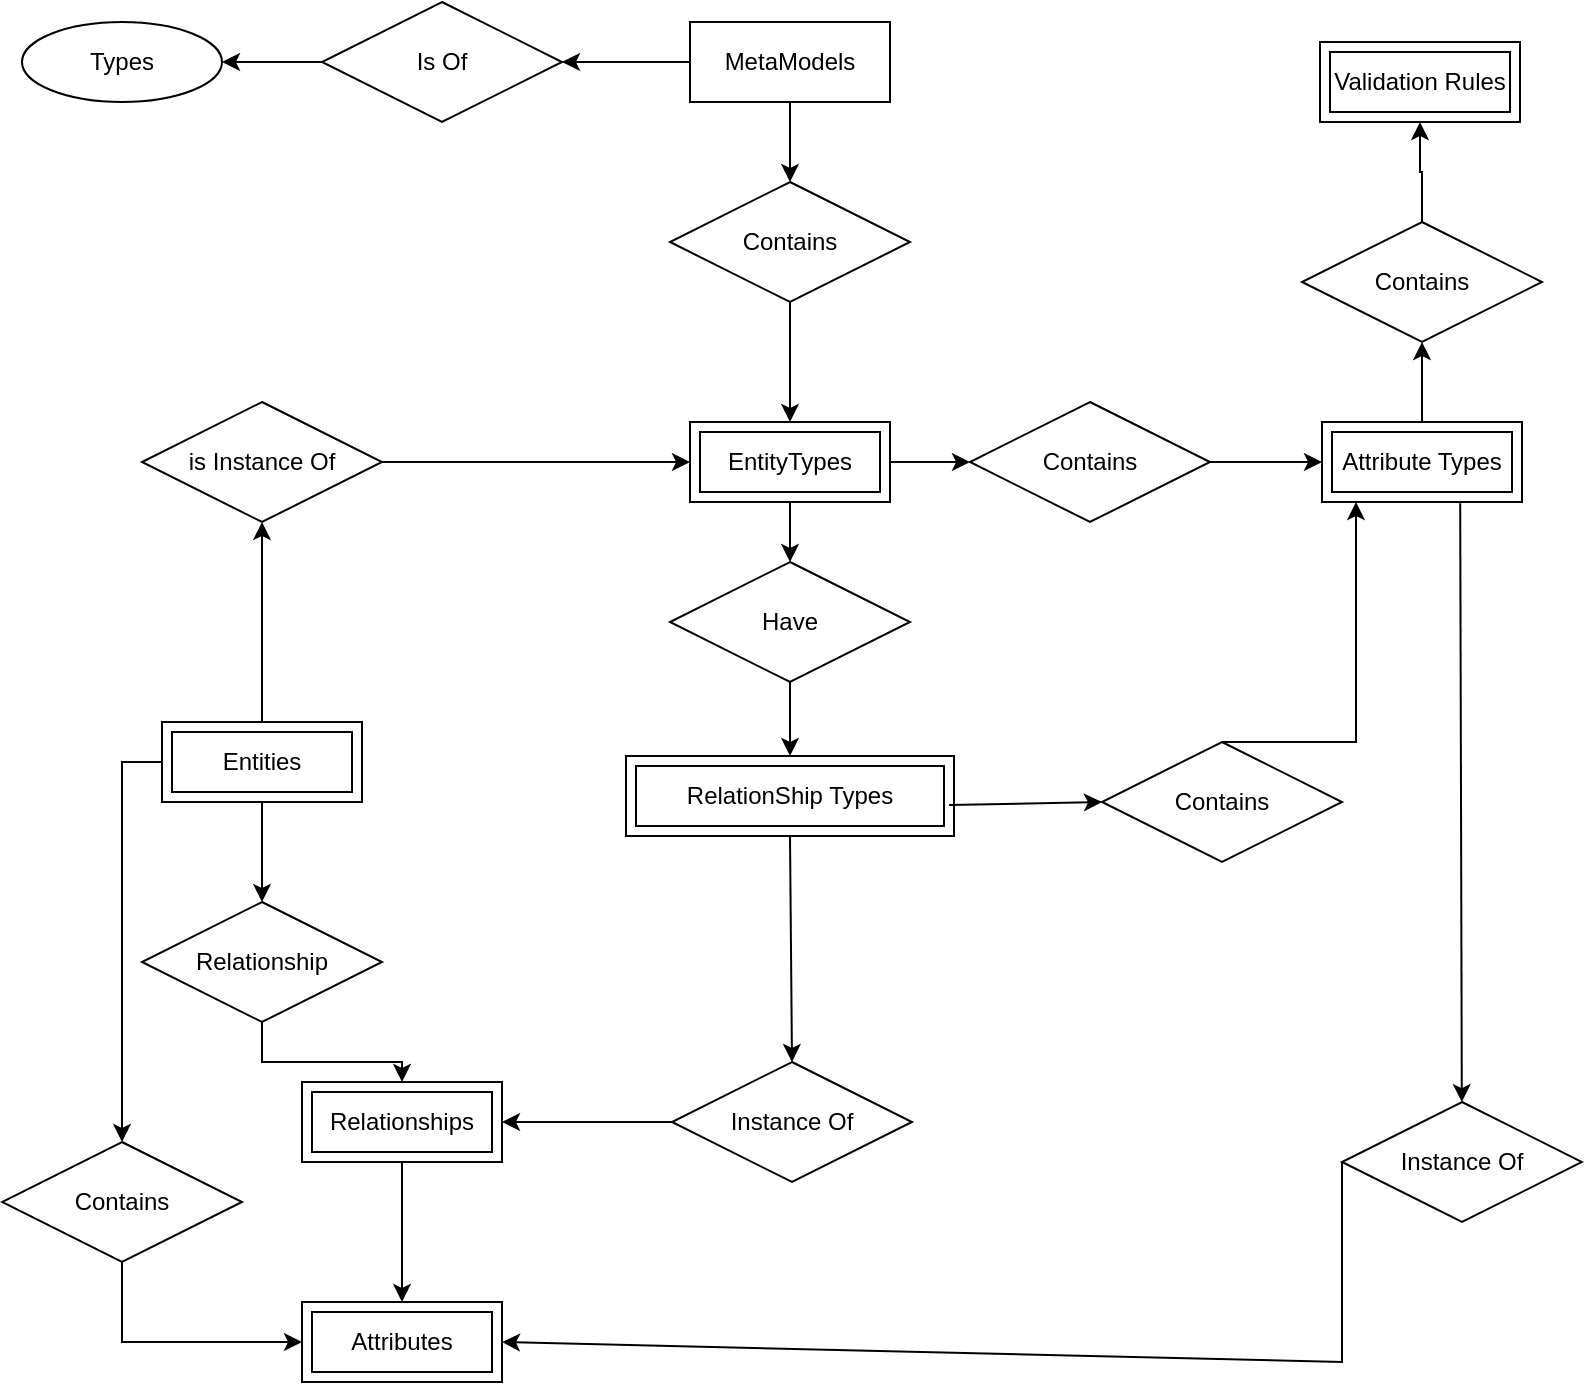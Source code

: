 <mxfile version="28.1.2" pages="2">
  <diagram id="rDMUxDQhd2wbheO3D9kx" name="Conceptual_Database_Design">
    <mxGraphModel dx="1358" dy="916" grid="1" gridSize="10" guides="1" tooltips="1" connect="1" arrows="1" fold="1" page="1" pageScale="1" pageWidth="827" pageHeight="1169" math="0" shadow="0">
      <root>
        <mxCell id="0" />
        <mxCell id="1" parent="0" />
        <mxCell id="ldSTEKXNxBXAnS9mgoST-6" value="" style="edgeStyle=orthogonalEdgeStyle;rounded=0;orthogonalLoop=1;jettySize=auto;html=1;" parent="1" source="B8N2foz1c59XgyccNXmW-1" target="KHNxkkUSdcmk8PKR9n9g-1" edge="1">
          <mxGeometry relative="1" as="geometry" />
        </mxCell>
        <mxCell id="ldSTEKXNxBXAnS9mgoST-7" value="" style="edgeStyle=orthogonalEdgeStyle;rounded=0;orthogonalLoop=1;jettySize=auto;html=1;" parent="1" source="B8N2foz1c59XgyccNXmW-1" target="Bw4rZeSqW2bLDf35s5Cd-2" edge="1">
          <mxGeometry relative="1" as="geometry" />
        </mxCell>
        <mxCell id="B8N2foz1c59XgyccNXmW-1" value="MetaModels" style="whiteSpace=wrap;html=1;align=center;" parent="1" vertex="1">
          <mxGeometry x="364" y="80" width="100" height="40" as="geometry" />
        </mxCell>
        <mxCell id="ldSTEKXNxBXAnS9mgoST-5" value="" style="edgeStyle=orthogonalEdgeStyle;rounded=0;orthogonalLoop=1;jettySize=auto;html=1;" parent="1" source="KHNxkkUSdcmk8PKR9n9g-1" target="KHNxkkUSdcmk8PKR9n9g-2" edge="1">
          <mxGeometry relative="1" as="geometry" />
        </mxCell>
        <mxCell id="KHNxkkUSdcmk8PKR9n9g-1" value="Is Of" style="shape=rhombus;perimeter=rhombusPerimeter;whiteSpace=wrap;html=1;align=center;" parent="1" vertex="1">
          <mxGeometry x="180" y="70" width="120" height="60" as="geometry" />
        </mxCell>
        <mxCell id="KHNxkkUSdcmk8PKR9n9g-2" value="Types" style="ellipse;whiteSpace=wrap;html=1;align=center;" parent="1" vertex="1">
          <mxGeometry x="30" y="80" width="100" height="40" as="geometry" />
        </mxCell>
        <mxCell id="ldSTEKXNxBXAnS9mgoST-9" value="" style="edgeStyle=orthogonalEdgeStyle;rounded=0;orthogonalLoop=1;jettySize=auto;html=1;" parent="1" source="Bw4rZeSqW2bLDf35s5Cd-1" target="ldSTEKXNxBXAnS9mgoST-1" edge="1">
          <mxGeometry relative="1" as="geometry" />
        </mxCell>
        <mxCell id="ldSTEKXNxBXAnS9mgoST-11" value="" style="edgeStyle=orthogonalEdgeStyle;rounded=0;orthogonalLoop=1;jettySize=auto;html=1;" parent="1" source="Bw4rZeSqW2bLDf35s5Cd-1" target="ldSTEKXNxBXAnS9mgoST-3" edge="1">
          <mxGeometry relative="1" as="geometry" />
        </mxCell>
        <mxCell id="Bw4rZeSqW2bLDf35s5Cd-1" value="EntityTypes" style="shape=ext;margin=3;double=1;whiteSpace=wrap;html=1;align=center;" parent="1" vertex="1">
          <mxGeometry x="364" y="280" width="100" height="40" as="geometry" />
        </mxCell>
        <mxCell id="ldSTEKXNxBXAnS9mgoST-8" value="" style="edgeStyle=orthogonalEdgeStyle;rounded=0;orthogonalLoop=1;jettySize=auto;html=1;" parent="1" source="Bw4rZeSqW2bLDf35s5Cd-2" target="Bw4rZeSqW2bLDf35s5Cd-1" edge="1">
          <mxGeometry relative="1" as="geometry" />
        </mxCell>
        <mxCell id="Bw4rZeSqW2bLDf35s5Cd-2" value="Contains" style="shape=rhombus;perimeter=rhombusPerimeter;whiteSpace=wrap;html=1;align=center;" parent="1" vertex="1">
          <mxGeometry x="354" y="160" width="120" height="60" as="geometry" />
        </mxCell>
        <mxCell id="ldSTEKXNxBXAnS9mgoST-13" value="" style="edgeStyle=orthogonalEdgeStyle;rounded=0;orthogonalLoop=1;jettySize=auto;html=1;" parent="1" source="Bw4rZeSqW2bLDf35s5Cd-3" target="ldSTEKXNxBXAnS9mgoST-2" edge="1">
          <mxGeometry relative="1" as="geometry" />
        </mxCell>
        <mxCell id="Bw4rZeSqW2bLDf35s5Cd-3" value="Attribute Types" style="shape=ext;margin=3;double=1;whiteSpace=wrap;html=1;align=center;" parent="1" vertex="1">
          <mxGeometry x="680" y="280" width="100" height="40" as="geometry" />
        </mxCell>
        <mxCell id="BSohoa1kbw0wsDANsAPG-1" value="Validation Rules" style="shape=ext;margin=3;double=1;whiteSpace=wrap;html=1;align=center;" parent="1" vertex="1">
          <mxGeometry x="679" y="90" width="100" height="40" as="geometry" />
        </mxCell>
        <mxCell id="BSohoa1kbw0wsDANsAPG-2" value="RelationShip Types" style="shape=ext;margin=3;double=1;whiteSpace=wrap;html=1;align=center;" parent="1" vertex="1">
          <mxGeometry x="332" y="447" width="164" height="40" as="geometry" />
        </mxCell>
        <mxCell id="ldSTEKXNxBXAnS9mgoST-17" value="" style="edgeStyle=orthogonalEdgeStyle;rounded=0;orthogonalLoop=1;jettySize=auto;html=1;" parent="1" source="XmhkKrn1qgAjV-FFcMJY-1" target="ldSTEKXNxBXAnS9mgoST-15" edge="1">
          <mxGeometry relative="1" as="geometry" />
        </mxCell>
        <mxCell id="ldSTEKXNxBXAnS9mgoST-23" value="" style="edgeStyle=orthogonalEdgeStyle;rounded=0;orthogonalLoop=1;jettySize=auto;html=1;" parent="1" source="XmhkKrn1qgAjV-FFcMJY-1" target="ldSTEKXNxBXAnS9mgoST-22" edge="1">
          <mxGeometry relative="1" as="geometry" />
        </mxCell>
        <mxCell id="XmhkKrn1qgAjV-FFcMJY-1" value="Entities" style="shape=ext;margin=3;double=1;whiteSpace=wrap;html=1;align=center;" parent="1" vertex="1">
          <mxGeometry x="100" y="430" width="100" height="40" as="geometry" />
        </mxCell>
        <mxCell id="ldSTEKXNxBXAnS9mgoST-25" value="" style="edgeStyle=orthogonalEdgeStyle;rounded=0;orthogonalLoop=1;jettySize=auto;html=1;" parent="1" source="XmhkKrn1qgAjV-FFcMJY-2" target="XmhkKrn1qgAjV-FFcMJY-3" edge="1">
          <mxGeometry relative="1" as="geometry" />
        </mxCell>
        <mxCell id="XmhkKrn1qgAjV-FFcMJY-2" value="Relationships" style="shape=ext;margin=3;double=1;whiteSpace=wrap;html=1;align=center;" parent="1" vertex="1">
          <mxGeometry x="170" y="610" width="100" height="40" as="geometry" />
        </mxCell>
        <mxCell id="XmhkKrn1qgAjV-FFcMJY-3" value="Attributes" style="shape=ext;margin=3;double=1;whiteSpace=wrap;html=1;align=center;" parent="1" vertex="1">
          <mxGeometry x="170" y="720" width="100" height="40" as="geometry" />
        </mxCell>
        <mxCell id="ldSTEKXNxBXAnS9mgoST-10" value="" style="edgeStyle=orthogonalEdgeStyle;rounded=0;orthogonalLoop=1;jettySize=auto;html=1;" parent="1" source="ldSTEKXNxBXAnS9mgoST-1" target="Bw4rZeSqW2bLDf35s5Cd-3" edge="1">
          <mxGeometry relative="1" as="geometry" />
        </mxCell>
        <mxCell id="ldSTEKXNxBXAnS9mgoST-1" value="Contains" style="shape=rhombus;perimeter=rhombusPerimeter;whiteSpace=wrap;html=1;align=center;" parent="1" vertex="1">
          <mxGeometry x="504" y="270" width="120" height="60" as="geometry" />
        </mxCell>
        <mxCell id="ldSTEKXNxBXAnS9mgoST-14" value="" style="edgeStyle=orthogonalEdgeStyle;rounded=0;orthogonalLoop=1;jettySize=auto;html=1;" parent="1" source="ldSTEKXNxBXAnS9mgoST-2" target="BSohoa1kbw0wsDANsAPG-1" edge="1">
          <mxGeometry relative="1" as="geometry" />
        </mxCell>
        <mxCell id="ldSTEKXNxBXAnS9mgoST-2" value="Contains" style="shape=rhombus;perimeter=rhombusPerimeter;whiteSpace=wrap;html=1;align=center;" parent="1" vertex="1">
          <mxGeometry x="670" y="180" width="120" height="60" as="geometry" />
        </mxCell>
        <mxCell id="ldSTEKXNxBXAnS9mgoST-12" value="" style="edgeStyle=orthogonalEdgeStyle;rounded=0;orthogonalLoop=1;jettySize=auto;html=1;" parent="1" source="ldSTEKXNxBXAnS9mgoST-3" target="BSohoa1kbw0wsDANsAPG-2" edge="1">
          <mxGeometry relative="1" as="geometry" />
        </mxCell>
        <mxCell id="ldSTEKXNxBXAnS9mgoST-3" value="Have" style="shape=rhombus;perimeter=rhombusPerimeter;whiteSpace=wrap;html=1;align=center;" parent="1" vertex="1">
          <mxGeometry x="354" y="350" width="120" height="60" as="geometry" />
        </mxCell>
        <mxCell id="ldSTEKXNxBXAnS9mgoST-16" value="" style="edgeStyle=orthogonalEdgeStyle;rounded=0;orthogonalLoop=1;jettySize=auto;html=1;" parent="1" source="ldSTEKXNxBXAnS9mgoST-15" target="Bw4rZeSqW2bLDf35s5Cd-1" edge="1">
          <mxGeometry relative="1" as="geometry" />
        </mxCell>
        <mxCell id="ldSTEKXNxBXAnS9mgoST-15" value="is Instance Of" style="shape=rhombus;perimeter=rhombusPerimeter;whiteSpace=wrap;html=1;align=center;" parent="1" vertex="1">
          <mxGeometry x="90" y="270" width="120" height="60" as="geometry" />
        </mxCell>
        <mxCell id="ldSTEKXNxBXAnS9mgoST-24" value="" style="edgeStyle=orthogonalEdgeStyle;rounded=0;orthogonalLoop=1;jettySize=auto;html=1;" parent="1" source="ldSTEKXNxBXAnS9mgoST-22" target="XmhkKrn1qgAjV-FFcMJY-2" edge="1">
          <mxGeometry relative="1" as="geometry" />
        </mxCell>
        <mxCell id="ldSTEKXNxBXAnS9mgoST-22" value="Relationship" style="shape=rhombus;perimeter=rhombusPerimeter;whiteSpace=wrap;html=1;align=center;" parent="1" vertex="1">
          <mxGeometry x="90" y="520" width="120" height="60" as="geometry" />
        </mxCell>
        <mxCell id="q6_gBhyajzat1G1jxhWB-1" value="Instance Of" style="shape=rhombus;perimeter=rhombusPerimeter;whiteSpace=wrap;html=1;align=center;" vertex="1" parent="1">
          <mxGeometry x="355" y="600" width="120" height="60" as="geometry" />
        </mxCell>
        <mxCell id="q6_gBhyajzat1G1jxhWB-2" value="Contains" style="shape=rhombus;perimeter=rhombusPerimeter;whiteSpace=wrap;html=1;align=center;" vertex="1" parent="1">
          <mxGeometry x="20" y="640" width="120" height="60" as="geometry" />
        </mxCell>
        <mxCell id="q6_gBhyajzat1G1jxhWB-3" value="Instance Of" style="shape=rhombus;perimeter=rhombusPerimeter;whiteSpace=wrap;html=1;align=center;" vertex="1" parent="1">
          <mxGeometry x="690" y="620" width="120" height="60" as="geometry" />
        </mxCell>
        <mxCell id="q6_gBhyajzat1G1jxhWB-4" value="" style="endArrow=classic;html=1;rounded=0;exitX=0;exitY=0.5;exitDx=0;exitDy=0;entryX=0.5;entryY=0;entryDx=0;entryDy=0;" edge="1" parent="1" source="XmhkKrn1qgAjV-FFcMJY-1" target="q6_gBhyajzat1G1jxhWB-2">
          <mxGeometry width="50" height="50" relative="1" as="geometry">
            <mxPoint x="30" y="560" as="sourcePoint" />
            <mxPoint x="80" y="510" as="targetPoint" />
            <Array as="points">
              <mxPoint x="80" y="450" />
            </Array>
          </mxGeometry>
        </mxCell>
        <mxCell id="q6_gBhyajzat1G1jxhWB-5" value="" style="endArrow=classic;html=1;rounded=0;entryX=0;entryY=0.5;entryDx=0;entryDy=0;exitX=0.5;exitY=1;exitDx=0;exitDy=0;" edge="1" parent="1" source="q6_gBhyajzat1G1jxhWB-2" target="XmhkKrn1qgAjV-FFcMJY-3">
          <mxGeometry width="50" height="50" relative="1" as="geometry">
            <mxPoint x="90" y="770" as="sourcePoint" />
            <mxPoint x="140" y="720" as="targetPoint" />
            <Array as="points">
              <mxPoint x="80" y="740" />
            </Array>
          </mxGeometry>
        </mxCell>
        <mxCell id="q6_gBhyajzat1G1jxhWB-7" value="" style="endArrow=classic;html=1;rounded=0;exitX=0.5;exitY=1;exitDx=0;exitDy=0;entryX=0.5;entryY=0;entryDx=0;entryDy=0;" edge="1" parent="1" source="BSohoa1kbw0wsDANsAPG-2" target="q6_gBhyajzat1G1jxhWB-1">
          <mxGeometry width="50" height="50" relative="1" as="geometry">
            <mxPoint x="400" y="580" as="sourcePoint" />
            <mxPoint x="450" y="530" as="targetPoint" />
          </mxGeometry>
        </mxCell>
        <mxCell id="q6_gBhyajzat1G1jxhWB-8" value="" style="endArrow=classic;html=1;rounded=0;exitX=0;exitY=0.5;exitDx=0;exitDy=0;entryX=1;entryY=0.5;entryDx=0;entryDy=0;" edge="1" parent="1" source="q6_gBhyajzat1G1jxhWB-1" target="XmhkKrn1qgAjV-FFcMJY-2">
          <mxGeometry width="50" height="50" relative="1" as="geometry">
            <mxPoint x="340" y="610" as="sourcePoint" />
            <mxPoint x="330" y="580" as="targetPoint" />
          </mxGeometry>
        </mxCell>
        <mxCell id="q6_gBhyajzat1G1jxhWB-9" value="" style="endArrow=classic;html=1;rounded=0;entryX=1;entryY=0.5;entryDx=0;entryDy=0;exitX=0;exitY=0.5;exitDx=0;exitDy=0;" edge="1" parent="1" source="q6_gBhyajzat1G1jxhWB-3" target="XmhkKrn1qgAjV-FFcMJY-3">
          <mxGeometry width="50" height="50" relative="1" as="geometry">
            <mxPoint x="660" y="650" as="sourcePoint" />
            <mxPoint x="710" y="600" as="targetPoint" />
            <Array as="points">
              <mxPoint x="690" y="750" />
            </Array>
          </mxGeometry>
        </mxCell>
        <mxCell id="q6_gBhyajzat1G1jxhWB-10" value="" style="endArrow=classic;html=1;rounded=0;exitX=0.691;exitY=1.015;exitDx=0;exitDy=0;exitPerimeter=0;" edge="1" parent="1" source="Bw4rZeSqW2bLDf35s5Cd-3" target="q6_gBhyajzat1G1jxhWB-3">
          <mxGeometry width="50" height="50" relative="1" as="geometry">
            <mxPoint x="710" y="560" as="sourcePoint" />
            <mxPoint x="760" y="510" as="targetPoint" />
          </mxGeometry>
        </mxCell>
        <mxCell id="q6_gBhyajzat1G1jxhWB-11" value="Contains" style="shape=rhombus;perimeter=rhombusPerimeter;whiteSpace=wrap;html=1;align=center;" vertex="1" parent="1">
          <mxGeometry x="570" y="440" width="120" height="60" as="geometry" />
        </mxCell>
        <mxCell id="q6_gBhyajzat1G1jxhWB-13" value="" style="endArrow=classic;html=1;rounded=0;entryX=0;entryY=0.5;entryDx=0;entryDy=0;exitX=0.985;exitY=0.613;exitDx=0;exitDy=0;exitPerimeter=0;" edge="1" parent="1" source="BSohoa1kbw0wsDANsAPG-2" target="q6_gBhyajzat1G1jxhWB-11">
          <mxGeometry width="50" height="50" relative="1" as="geometry">
            <mxPoint x="500" y="470" as="sourcePoint" />
            <mxPoint x="540" y="420" as="targetPoint" />
          </mxGeometry>
        </mxCell>
        <mxCell id="q6_gBhyajzat1G1jxhWB-14" value="" style="endArrow=classic;html=1;rounded=0;entryX=0.17;entryY=1;entryDx=0;entryDy=0;entryPerimeter=0;" edge="1" parent="1" target="Bw4rZeSqW2bLDf35s5Cd-3">
          <mxGeometry width="50" height="50" relative="1" as="geometry">
            <mxPoint x="630" y="440" as="sourcePoint" />
            <mxPoint x="680" y="390" as="targetPoint" />
            <Array as="points">
              <mxPoint x="697" y="440" />
            </Array>
          </mxGeometry>
        </mxCell>
      </root>
    </mxGraphModel>
  </diagram>
  <diagram id="ke1aY0tq6zz3XwWWf-Gy" name="Logical_Database_Design">
    <mxGraphModel dx="2015" dy="802" grid="1" gridSize="10" guides="1" tooltips="1" connect="1" arrows="1" fold="1" page="1" pageScale="1" pageWidth="827" pageHeight="1169" math="0" shadow="0">
      <root>
        <mxCell id="0" />
        <mxCell id="1" parent="0" />
        <mxCell id="BPp-GfN7zar07cG0xLA6-1" value="Meta_Models" style="shape=table;startSize=30;container=1;collapsible=1;childLayout=tableLayout;fixedRows=1;rowLines=0;fontStyle=1;align=center;resizeLast=1;html=1;" parent="1" vertex="1">
          <mxGeometry x="153" y="79" width="180" height="210" as="geometry" />
        </mxCell>
        <mxCell id="BPp-GfN7zar07cG0xLA6-2" value="" style="shape=tableRow;horizontal=0;startSize=0;swimlaneHead=0;swimlaneBody=0;fillColor=none;collapsible=0;dropTarget=0;points=[[0,0.5],[1,0.5]];portConstraint=eastwest;top=0;left=0;right=0;bottom=1;" parent="BPp-GfN7zar07cG0xLA6-1" vertex="1">
          <mxGeometry y="30" width="180" height="30" as="geometry" />
        </mxCell>
        <mxCell id="BPp-GfN7zar07cG0xLA6-3" value="PK" style="shape=partialRectangle;connectable=0;fillColor=none;top=0;left=0;bottom=0;right=0;fontStyle=1;overflow=hidden;whiteSpace=wrap;html=1;" parent="BPp-GfN7zar07cG0xLA6-2" vertex="1">
          <mxGeometry width="30" height="30" as="geometry">
            <mxRectangle width="30" height="30" as="alternateBounds" />
          </mxGeometry>
        </mxCell>
        <mxCell id="BPp-GfN7zar07cG0xLA6-4" value="Id" style="shape=partialRectangle;connectable=0;fillColor=none;top=0;left=0;bottom=0;right=0;align=left;spacingLeft=6;fontStyle=5;overflow=hidden;whiteSpace=wrap;html=1;" parent="BPp-GfN7zar07cG0xLA6-2" vertex="1">
          <mxGeometry x="30" width="150" height="30" as="geometry">
            <mxRectangle width="150" height="30" as="alternateBounds" />
          </mxGeometry>
        </mxCell>
        <mxCell id="BPp-GfN7zar07cG0xLA6-5" value="" style="shape=tableRow;horizontal=0;startSize=0;swimlaneHead=0;swimlaneBody=0;fillColor=none;collapsible=0;dropTarget=0;points=[[0,0.5],[1,0.5]];portConstraint=eastwest;top=0;left=0;right=0;bottom=0;" parent="BPp-GfN7zar07cG0xLA6-1" vertex="1">
          <mxGeometry y="60" width="180" height="30" as="geometry" />
        </mxCell>
        <mxCell id="BPp-GfN7zar07cG0xLA6-6" value="" style="shape=partialRectangle;connectable=0;fillColor=none;top=0;left=0;bottom=0;right=0;editable=1;overflow=hidden;whiteSpace=wrap;html=1;" parent="BPp-GfN7zar07cG0xLA6-5" vertex="1">
          <mxGeometry width="30" height="30" as="geometry">
            <mxRectangle width="30" height="30" as="alternateBounds" />
          </mxGeometry>
        </mxCell>
        <mxCell id="BPp-GfN7zar07cG0xLA6-7" value="Meta_Model_Name" style="shape=partialRectangle;connectable=0;fillColor=none;top=0;left=0;bottom=0;right=0;align=left;spacingLeft=6;overflow=hidden;whiteSpace=wrap;html=1;" parent="BPp-GfN7zar07cG0xLA6-5" vertex="1">
          <mxGeometry x="30" width="150" height="30" as="geometry">
            <mxRectangle width="150" height="30" as="alternateBounds" />
          </mxGeometry>
        </mxCell>
        <mxCell id="BPp-GfN7zar07cG0xLA6-8" value="" style="shape=tableRow;horizontal=0;startSize=0;swimlaneHead=0;swimlaneBody=0;fillColor=none;collapsible=0;dropTarget=0;points=[[0,0.5],[1,0.5]];portConstraint=eastwest;top=0;left=0;right=0;bottom=0;" parent="BPp-GfN7zar07cG0xLA6-1" vertex="1">
          <mxGeometry y="90" width="180" height="30" as="geometry" />
        </mxCell>
        <mxCell id="BPp-GfN7zar07cG0xLA6-9" value="" style="shape=partialRectangle;connectable=0;fillColor=none;top=0;left=0;bottom=0;right=0;editable=1;overflow=hidden;whiteSpace=wrap;html=1;" parent="BPp-GfN7zar07cG0xLA6-8" vertex="1">
          <mxGeometry width="30" height="30" as="geometry">
            <mxRectangle width="30" height="30" as="alternateBounds" />
          </mxGeometry>
        </mxCell>
        <mxCell id="BPp-GfN7zar07cG0xLA6-10" value="Meta_Model_Type" style="shape=partialRectangle;connectable=0;fillColor=none;top=0;left=0;bottom=0;right=0;align=left;spacingLeft=6;overflow=hidden;whiteSpace=wrap;html=1;" parent="BPp-GfN7zar07cG0xLA6-8" vertex="1">
          <mxGeometry x="30" width="150" height="30" as="geometry">
            <mxRectangle width="150" height="30" as="alternateBounds" />
          </mxGeometry>
        </mxCell>
        <mxCell id="BPp-GfN7zar07cG0xLA6-11" value="" style="shape=tableRow;horizontal=0;startSize=0;swimlaneHead=0;swimlaneBody=0;fillColor=none;collapsible=0;dropTarget=0;points=[[0,0.5],[1,0.5]];portConstraint=eastwest;top=0;left=0;right=0;bottom=0;" parent="BPp-GfN7zar07cG0xLA6-1" vertex="1">
          <mxGeometry y="120" width="180" height="30" as="geometry" />
        </mxCell>
        <mxCell id="BPp-GfN7zar07cG0xLA6-12" value="" style="shape=partialRectangle;connectable=0;fillColor=none;top=0;left=0;bottom=0;right=0;editable=1;overflow=hidden;whiteSpace=wrap;html=1;" parent="BPp-GfN7zar07cG0xLA6-11" vertex="1">
          <mxGeometry width="30" height="30" as="geometry">
            <mxRectangle width="30" height="30" as="alternateBounds" />
          </mxGeometry>
        </mxCell>
        <mxCell id="BPp-GfN7zar07cG0xLA6-13" value="Meta_Model_Status" style="shape=partialRectangle;connectable=0;fillColor=none;top=0;left=0;bottom=0;right=0;align=left;spacingLeft=6;overflow=hidden;whiteSpace=wrap;html=1;" parent="BPp-GfN7zar07cG0xLA6-11" vertex="1">
          <mxGeometry x="30" width="150" height="30" as="geometry">
            <mxRectangle width="150" height="30" as="alternateBounds" />
          </mxGeometry>
        </mxCell>
        <mxCell id="BPp-GfN7zar07cG0xLA6-229" value="" style="shape=tableRow;horizontal=0;startSize=0;swimlaneHead=0;swimlaneBody=0;fillColor=none;collapsible=0;dropTarget=0;points=[[0,0.5],[1,0.5]];portConstraint=eastwest;top=0;left=0;right=0;bottom=0;" parent="BPp-GfN7zar07cG0xLA6-1" vertex="1">
          <mxGeometry y="150" width="180" height="30" as="geometry" />
        </mxCell>
        <mxCell id="BPp-GfN7zar07cG0xLA6-230" value="" style="shape=partialRectangle;connectable=0;fillColor=none;top=0;left=0;bottom=0;right=0;editable=1;overflow=hidden;whiteSpace=wrap;html=1;" parent="BPp-GfN7zar07cG0xLA6-229" vertex="1">
          <mxGeometry width="30" height="30" as="geometry">
            <mxRectangle width="30" height="30" as="alternateBounds" />
          </mxGeometry>
        </mxCell>
        <mxCell id="BPp-GfN7zar07cG0xLA6-231" value="Description" style="shape=partialRectangle;connectable=0;fillColor=none;top=0;left=0;bottom=0;right=0;align=left;spacingLeft=6;overflow=hidden;whiteSpace=wrap;html=1;" parent="BPp-GfN7zar07cG0xLA6-229" vertex="1">
          <mxGeometry x="30" width="150" height="30" as="geometry">
            <mxRectangle width="150" height="30" as="alternateBounds" />
          </mxGeometry>
        </mxCell>
        <mxCell id="BPp-GfN7zar07cG0xLA6-240" value="" style="shape=tableRow;horizontal=0;startSize=0;swimlaneHead=0;swimlaneBody=0;fillColor=none;collapsible=0;dropTarget=0;points=[[0,0.5],[1,0.5]];portConstraint=eastwest;top=0;left=0;right=0;bottom=0;" parent="BPp-GfN7zar07cG0xLA6-1" vertex="1">
          <mxGeometry y="180" width="180" height="30" as="geometry" />
        </mxCell>
        <mxCell id="BPp-GfN7zar07cG0xLA6-241" value="" style="shape=partialRectangle;connectable=0;fillColor=none;top=0;left=0;bottom=0;right=0;editable=1;overflow=hidden;whiteSpace=wrap;html=1;" parent="BPp-GfN7zar07cG0xLA6-240" vertex="1">
          <mxGeometry width="30" height="30" as="geometry">
            <mxRectangle width="30" height="30" as="alternateBounds" />
          </mxGeometry>
        </mxCell>
        <mxCell id="BPp-GfN7zar07cG0xLA6-242" value="Parent_Model_Id" style="shape=partialRectangle;connectable=0;fillColor=none;top=0;left=0;bottom=0;right=0;align=left;spacingLeft=6;overflow=hidden;whiteSpace=wrap;html=1;" parent="BPp-GfN7zar07cG0xLA6-240" vertex="1">
          <mxGeometry x="30" width="150" height="30" as="geometry">
            <mxRectangle width="150" height="30" as="alternateBounds" />
          </mxGeometry>
        </mxCell>
        <mxCell id="BPp-GfN7zar07cG0xLA6-243" value="" style="edgeStyle=entityRelationEdgeStyle;fontSize=12;html=1;endArrow=ERmandOne;startArrow=ERmandOne;rounded=0;entryX=0.972;entryY=0.076;entryDx=0;entryDy=0;entryPerimeter=0;" parent="BPp-GfN7zar07cG0xLA6-1" source="BPp-GfN7zar07cG0xLA6-240" target="BPp-GfN7zar07cG0xLA6-1" edge="1">
          <mxGeometry width="100" height="100" relative="1" as="geometry">
            <mxPoint x="140" y="320" as="sourcePoint" />
            <mxPoint x="240" y="220" as="targetPoint" />
            <Array as="points">
              <mxPoint x="230" y="100" />
            </Array>
          </mxGeometry>
        </mxCell>
        <mxCell id="BPp-GfN7zar07cG0xLA6-30" value="" style="shape=tableRow;horizontal=0;startSize=0;swimlaneHead=0;swimlaneBody=0;fillColor=none;collapsible=0;dropTarget=0;points=[[0,0.5],[1,0.5]];portConstraint=eastwest;top=0;left=0;right=0;bottom=0;" parent="1" vertex="1">
          <mxGeometry x="-217" y="329" width="180" height="30" as="geometry" />
        </mxCell>
        <mxCell id="BPp-GfN7zar07cG0xLA6-31" value="" style="shape=partialRectangle;connectable=0;fillColor=none;top=0;left=0;bottom=0;right=0;editable=1;overflow=hidden;whiteSpace=wrap;html=1;" parent="BPp-GfN7zar07cG0xLA6-30" vertex="1">
          <mxGeometry width="30" height="30" as="geometry">
            <mxRectangle width="30" height="30" as="alternateBounds" />
          </mxGeometry>
        </mxCell>
        <mxCell id="BPp-GfN7zar07cG0xLA6-49" value="All Entities will have&amp;nbsp;&lt;div&gt;Is_Deleted&lt;/div&gt;&lt;div&gt;Creation_Date_Time&lt;/div&gt;&lt;div&gt;Created_by&lt;/div&gt;&lt;div&gt;Last_Modified_Date_Time&lt;/div&gt;&lt;div&gt;Last_Modified_By&lt;/div&gt;&lt;div&gt;&lt;br&gt;&lt;/div&gt;&lt;div&gt;All Entities will have a History Table to manage history&lt;/div&gt;&lt;div&gt;&lt;br&gt;&lt;/div&gt;&lt;div&gt;The History table will have a Version Number in addition to all fields and a label field&lt;/div&gt;&lt;div&gt;&lt;br&gt;&lt;/div&gt;&lt;div&gt;Read Only views will be created for each Entity Entry with attributes as columns&lt;/div&gt;&lt;div&gt;Relationship mapping between each entity pair will also be available as both data that is populated&lt;/div&gt;&lt;div&gt;&lt;br&gt;&lt;/div&gt;&lt;div&gt;All history Data will also have views&lt;/div&gt;&lt;div&gt;&lt;br&gt;&lt;/div&gt;&lt;div&gt;Entities, Relationshos, Attributes Data&amp;nbsp; and Mapping Data have status mapped to Item Status&lt;/div&gt;" style="rounded=1;whiteSpace=wrap;html=1;align=left;fontSize=9;" parent="1" vertex="1">
          <mxGeometry x="423" y="109" width="310" height="210" as="geometry" />
        </mxCell>
        <mxCell id="BPp-GfN7zar07cG0xLA6-50" value="Entity_Types" style="shape=table;startSize=30;container=1;collapsible=1;childLayout=tableLayout;fixedRows=1;rowLines=0;fontStyle=1;align=center;resizeLast=1;html=1;" parent="1" vertex="1">
          <mxGeometry x="-207" y="466" width="180" height="210" as="geometry" />
        </mxCell>
        <mxCell id="BPp-GfN7zar07cG0xLA6-51" value="" style="shape=tableRow;horizontal=0;startSize=0;swimlaneHead=0;swimlaneBody=0;fillColor=none;collapsible=0;dropTarget=0;points=[[0,0.5],[1,0.5]];portConstraint=eastwest;top=0;left=0;right=0;bottom=1;" parent="BPp-GfN7zar07cG0xLA6-50" vertex="1">
          <mxGeometry y="30" width="180" height="30" as="geometry" />
        </mxCell>
        <mxCell id="BPp-GfN7zar07cG0xLA6-52" value="PK" style="shape=partialRectangle;connectable=0;fillColor=none;top=0;left=0;bottom=0;right=0;fontStyle=1;overflow=hidden;whiteSpace=wrap;html=1;" parent="BPp-GfN7zar07cG0xLA6-51" vertex="1">
          <mxGeometry width="30" height="30" as="geometry">
            <mxRectangle width="30" height="30" as="alternateBounds" />
          </mxGeometry>
        </mxCell>
        <mxCell id="BPp-GfN7zar07cG0xLA6-53" value="Id" style="shape=partialRectangle;connectable=0;fillColor=none;top=0;left=0;bottom=0;right=0;align=left;spacingLeft=6;fontStyle=5;overflow=hidden;whiteSpace=wrap;html=1;" parent="BPp-GfN7zar07cG0xLA6-51" vertex="1">
          <mxGeometry x="30" width="150" height="30" as="geometry">
            <mxRectangle width="150" height="30" as="alternateBounds" />
          </mxGeometry>
        </mxCell>
        <mxCell id="BPp-GfN7zar07cG0xLA6-54" value="" style="shape=tableRow;horizontal=0;startSize=0;swimlaneHead=0;swimlaneBody=0;fillColor=none;collapsible=0;dropTarget=0;points=[[0,0.5],[1,0.5]];portConstraint=eastwest;top=0;left=0;right=0;bottom=0;" parent="BPp-GfN7zar07cG0xLA6-50" vertex="1">
          <mxGeometry y="60" width="180" height="30" as="geometry" />
        </mxCell>
        <mxCell id="BPp-GfN7zar07cG0xLA6-55" value="" style="shape=partialRectangle;connectable=0;fillColor=none;top=0;left=0;bottom=0;right=0;editable=1;overflow=hidden;whiteSpace=wrap;html=1;" parent="BPp-GfN7zar07cG0xLA6-54" vertex="1">
          <mxGeometry width="30" height="30" as="geometry">
            <mxRectangle width="30" height="30" as="alternateBounds" />
          </mxGeometry>
        </mxCell>
        <mxCell id="BPp-GfN7zar07cG0xLA6-56" value="Meta_Model_ID" style="shape=partialRectangle;connectable=0;fillColor=none;top=0;left=0;bottom=0;right=0;align=left;spacingLeft=6;overflow=hidden;whiteSpace=wrap;html=1;" parent="BPp-GfN7zar07cG0xLA6-54" vertex="1">
          <mxGeometry x="30" width="150" height="30" as="geometry">
            <mxRectangle width="150" height="30" as="alternateBounds" />
          </mxGeometry>
        </mxCell>
        <mxCell id="BPp-GfN7zar07cG0xLA6-57" value="" style="shape=tableRow;horizontal=0;startSize=0;swimlaneHead=0;swimlaneBody=0;fillColor=none;collapsible=0;dropTarget=0;points=[[0,0.5],[1,0.5]];portConstraint=eastwest;top=0;left=0;right=0;bottom=0;" parent="BPp-GfN7zar07cG0xLA6-50" vertex="1">
          <mxGeometry y="90" width="180" height="30" as="geometry" />
        </mxCell>
        <mxCell id="BPp-GfN7zar07cG0xLA6-58" value="" style="shape=partialRectangle;connectable=0;fillColor=none;top=0;left=0;bottom=0;right=0;editable=1;overflow=hidden;whiteSpace=wrap;html=1;" parent="BPp-GfN7zar07cG0xLA6-57" vertex="1">
          <mxGeometry width="30" height="30" as="geometry">
            <mxRectangle width="30" height="30" as="alternateBounds" />
          </mxGeometry>
        </mxCell>
        <mxCell id="BPp-GfN7zar07cG0xLA6-59" value="Entity_Name" style="shape=partialRectangle;connectable=0;fillColor=none;top=0;left=0;bottom=0;right=0;align=left;spacingLeft=6;overflow=hidden;whiteSpace=wrap;html=1;" parent="BPp-GfN7zar07cG0xLA6-57" vertex="1">
          <mxGeometry x="30" width="150" height="30" as="geometry">
            <mxRectangle width="150" height="30" as="alternateBounds" />
          </mxGeometry>
        </mxCell>
        <mxCell id="BPp-GfN7zar07cG0xLA6-60" value="" style="shape=tableRow;horizontal=0;startSize=0;swimlaneHead=0;swimlaneBody=0;fillColor=none;collapsible=0;dropTarget=0;points=[[0,0.5],[1,0.5]];portConstraint=eastwest;top=0;left=0;right=0;bottom=0;" parent="BPp-GfN7zar07cG0xLA6-50" vertex="1">
          <mxGeometry y="120" width="180" height="30" as="geometry" />
        </mxCell>
        <mxCell id="BPp-GfN7zar07cG0xLA6-61" value="" style="shape=partialRectangle;connectable=0;fillColor=none;top=0;left=0;bottom=0;right=0;editable=1;overflow=hidden;whiteSpace=wrap;html=1;" parent="BPp-GfN7zar07cG0xLA6-60" vertex="1">
          <mxGeometry width="30" height="30" as="geometry">
            <mxRectangle width="30" height="30" as="alternateBounds" />
          </mxGeometry>
        </mxCell>
        <mxCell id="BPp-GfN7zar07cG0xLA6-62" value="Entitiy_Description" style="shape=partialRectangle;connectable=0;fillColor=none;top=0;left=0;bottom=0;right=0;align=left;spacingLeft=6;overflow=hidden;whiteSpace=wrap;html=1;" parent="BPp-GfN7zar07cG0xLA6-60" vertex="1">
          <mxGeometry x="30" width="150" height="30" as="geometry">
            <mxRectangle width="150" height="30" as="alternateBounds" />
          </mxGeometry>
        </mxCell>
        <mxCell id="BPp-GfN7zar07cG0xLA6-138" value="" style="shape=tableRow;horizontal=0;startSize=0;swimlaneHead=0;swimlaneBody=0;fillColor=none;collapsible=0;dropTarget=0;points=[[0,0.5],[1,0.5]];portConstraint=eastwest;top=0;left=0;right=0;bottom=0;" parent="BPp-GfN7zar07cG0xLA6-50" vertex="1">
          <mxGeometry y="150" width="180" height="30" as="geometry" />
        </mxCell>
        <mxCell id="BPp-GfN7zar07cG0xLA6-139" value="" style="shape=partialRectangle;connectable=0;fillColor=none;top=0;left=0;bottom=0;right=0;editable=1;overflow=hidden;whiteSpace=wrap;html=1;" parent="BPp-GfN7zar07cG0xLA6-138" vertex="1">
          <mxGeometry width="30" height="30" as="geometry">
            <mxRectangle width="30" height="30" as="alternateBounds" />
          </mxGeometry>
        </mxCell>
        <mxCell id="BPp-GfN7zar07cG0xLA6-140" value="Status_Id" style="shape=partialRectangle;connectable=0;fillColor=none;top=0;left=0;bottom=0;right=0;align=left;spacingLeft=6;overflow=hidden;whiteSpace=wrap;html=1;" parent="BPp-GfN7zar07cG0xLA6-138" vertex="1">
          <mxGeometry x="30" width="150" height="30" as="geometry">
            <mxRectangle width="150" height="30" as="alternateBounds" />
          </mxGeometry>
        </mxCell>
        <mxCell id="BPp-GfN7zar07cG0xLA6-289" value="" style="shape=tableRow;horizontal=0;startSize=0;swimlaneHead=0;swimlaneBody=0;fillColor=none;collapsible=0;dropTarget=0;points=[[0,0.5],[1,0.5]];portConstraint=eastwest;top=0;left=0;right=0;bottom=0;" parent="BPp-GfN7zar07cG0xLA6-50" vertex="1">
          <mxGeometry y="180" width="180" height="30" as="geometry" />
        </mxCell>
        <mxCell id="BPp-GfN7zar07cG0xLA6-290" value="" style="shape=partialRectangle;connectable=0;fillColor=none;top=0;left=0;bottom=0;right=0;editable=1;overflow=hidden;whiteSpace=wrap;html=1;" parent="BPp-GfN7zar07cG0xLA6-289" vertex="1">
          <mxGeometry width="30" height="30" as="geometry">
            <mxRectangle width="30" height="30" as="alternateBounds" />
          </mxGeometry>
        </mxCell>
        <mxCell id="BPp-GfN7zar07cG0xLA6-291" value="Layer_Id" style="shape=partialRectangle;connectable=0;fillColor=none;top=0;left=0;bottom=0;right=0;align=left;spacingLeft=6;overflow=hidden;whiteSpace=wrap;html=1;" parent="BPp-GfN7zar07cG0xLA6-289" vertex="1">
          <mxGeometry x="30" width="150" height="30" as="geometry">
            <mxRectangle width="150" height="30" as="alternateBounds" />
          </mxGeometry>
        </mxCell>
        <mxCell id="BPp-GfN7zar07cG0xLA6-63" value="Attribute_Types" style="shape=table;startSize=30;container=1;collapsible=1;childLayout=tableLayout;fixedRows=1;rowLines=0;fontStyle=1;align=center;resizeLast=1;html=1;" parent="1" vertex="1">
          <mxGeometry x="163" y="489" width="180" height="180" as="geometry" />
        </mxCell>
        <mxCell id="BPp-GfN7zar07cG0xLA6-64" value="" style="shape=tableRow;horizontal=0;startSize=0;swimlaneHead=0;swimlaneBody=0;fillColor=none;collapsible=0;dropTarget=0;points=[[0,0.5],[1,0.5]];portConstraint=eastwest;top=0;left=0;right=0;bottom=1;" parent="BPp-GfN7zar07cG0xLA6-63" vertex="1">
          <mxGeometry y="30" width="180" height="30" as="geometry" />
        </mxCell>
        <mxCell id="BPp-GfN7zar07cG0xLA6-65" value="PK" style="shape=partialRectangle;connectable=0;fillColor=none;top=0;left=0;bottom=0;right=0;fontStyle=1;overflow=hidden;whiteSpace=wrap;html=1;" parent="BPp-GfN7zar07cG0xLA6-64" vertex="1">
          <mxGeometry width="30" height="30" as="geometry">
            <mxRectangle width="30" height="30" as="alternateBounds" />
          </mxGeometry>
        </mxCell>
        <mxCell id="BPp-GfN7zar07cG0xLA6-66" value="Id" style="shape=partialRectangle;connectable=0;fillColor=none;top=0;left=0;bottom=0;right=0;align=left;spacingLeft=6;fontStyle=5;overflow=hidden;whiteSpace=wrap;html=1;" parent="BPp-GfN7zar07cG0xLA6-64" vertex="1">
          <mxGeometry x="30" width="150" height="30" as="geometry">
            <mxRectangle width="150" height="30" as="alternateBounds" />
          </mxGeometry>
        </mxCell>
        <mxCell id="BPp-GfN7zar07cG0xLA6-70" value="" style="shape=tableRow;horizontal=0;startSize=0;swimlaneHead=0;swimlaneBody=0;fillColor=none;collapsible=0;dropTarget=0;points=[[0,0.5],[1,0.5]];portConstraint=eastwest;top=0;left=0;right=0;bottom=0;" parent="BPp-GfN7zar07cG0xLA6-63" vertex="1">
          <mxGeometry y="60" width="180" height="30" as="geometry" />
        </mxCell>
        <mxCell id="BPp-GfN7zar07cG0xLA6-71" value="" style="shape=partialRectangle;connectable=0;fillColor=none;top=0;left=0;bottom=0;right=0;editable=1;overflow=hidden;whiteSpace=wrap;html=1;" parent="BPp-GfN7zar07cG0xLA6-70" vertex="1">
          <mxGeometry width="30" height="30" as="geometry">
            <mxRectangle width="30" height="30" as="alternateBounds" />
          </mxGeometry>
        </mxCell>
        <mxCell id="BPp-GfN7zar07cG0xLA6-72" value="Attribute_Name" style="shape=partialRectangle;connectable=0;fillColor=none;top=0;left=0;bottom=0;right=0;align=left;spacingLeft=6;overflow=hidden;whiteSpace=wrap;html=1;" parent="BPp-GfN7zar07cG0xLA6-70" vertex="1">
          <mxGeometry x="30" width="150" height="30" as="geometry">
            <mxRectangle width="150" height="30" as="alternateBounds" />
          </mxGeometry>
        </mxCell>
        <mxCell id="BPp-GfN7zar07cG0xLA6-73" value="" style="shape=tableRow;horizontal=0;startSize=0;swimlaneHead=0;swimlaneBody=0;fillColor=none;collapsible=0;dropTarget=0;points=[[0,0.5],[1,0.5]];portConstraint=eastwest;top=0;left=0;right=0;bottom=0;" parent="BPp-GfN7zar07cG0xLA6-63" vertex="1">
          <mxGeometry y="90" width="180" height="30" as="geometry" />
        </mxCell>
        <mxCell id="BPp-GfN7zar07cG0xLA6-74" value="" style="shape=partialRectangle;connectable=0;fillColor=none;top=0;left=0;bottom=0;right=0;editable=1;overflow=hidden;whiteSpace=wrap;html=1;" parent="BPp-GfN7zar07cG0xLA6-73" vertex="1">
          <mxGeometry width="30" height="30" as="geometry">
            <mxRectangle width="30" height="30" as="alternateBounds" />
          </mxGeometry>
        </mxCell>
        <mxCell id="BPp-GfN7zar07cG0xLA6-75" value="Attribute_Description" style="shape=partialRectangle;connectable=0;fillColor=none;top=0;left=0;bottom=0;right=0;align=left;spacingLeft=6;overflow=hidden;whiteSpace=wrap;html=1;" parent="BPp-GfN7zar07cG0xLA6-73" vertex="1">
          <mxGeometry x="30" width="150" height="30" as="geometry">
            <mxRectangle width="150" height="30" as="alternateBounds" />
          </mxGeometry>
        </mxCell>
        <mxCell id="BPp-GfN7zar07cG0xLA6-77" value="" style="shape=tableRow;horizontal=0;startSize=0;swimlaneHead=0;swimlaneBody=0;fillColor=none;collapsible=0;dropTarget=0;points=[[0,0.5],[1,0.5]];portConstraint=eastwest;top=0;left=0;right=0;bottom=0;" parent="BPp-GfN7zar07cG0xLA6-63" vertex="1">
          <mxGeometry y="120" width="180" height="30" as="geometry" />
        </mxCell>
        <mxCell id="BPp-GfN7zar07cG0xLA6-78" value="" style="shape=partialRectangle;connectable=0;fillColor=none;top=0;left=0;bottom=0;right=0;editable=1;overflow=hidden;whiteSpace=wrap;html=1;" parent="BPp-GfN7zar07cG0xLA6-77" vertex="1">
          <mxGeometry width="30" height="30" as="geometry">
            <mxRectangle width="30" height="30" as="alternateBounds" />
          </mxGeometry>
        </mxCell>
        <mxCell id="BPp-GfN7zar07cG0xLA6-79" value="Attribute_Data_Type" style="shape=partialRectangle;connectable=0;fillColor=none;top=0;left=0;bottom=0;right=0;align=left;spacingLeft=6;overflow=hidden;whiteSpace=wrap;html=1;" parent="BPp-GfN7zar07cG0xLA6-77" vertex="1">
          <mxGeometry x="30" width="150" height="30" as="geometry">
            <mxRectangle width="150" height="30" as="alternateBounds" />
          </mxGeometry>
        </mxCell>
        <mxCell id="BPp-GfN7zar07cG0xLA6-141" value="" style="shape=tableRow;horizontal=0;startSize=0;swimlaneHead=0;swimlaneBody=0;fillColor=none;collapsible=0;dropTarget=0;points=[[0,0.5],[1,0.5]];portConstraint=eastwest;top=0;left=0;right=0;bottom=0;" parent="BPp-GfN7zar07cG0xLA6-63" vertex="1">
          <mxGeometry y="150" width="180" height="30" as="geometry" />
        </mxCell>
        <mxCell id="BPp-GfN7zar07cG0xLA6-142" value="" style="shape=partialRectangle;connectable=0;fillColor=none;top=0;left=0;bottom=0;right=0;editable=1;overflow=hidden;whiteSpace=wrap;html=1;" parent="BPp-GfN7zar07cG0xLA6-141" vertex="1">
          <mxGeometry width="30" height="30" as="geometry">
            <mxRectangle width="30" height="30" as="alternateBounds" />
          </mxGeometry>
        </mxCell>
        <mxCell id="BPp-GfN7zar07cG0xLA6-143" value="Attribute_Status" style="shape=partialRectangle;connectable=0;fillColor=none;top=0;left=0;bottom=0;right=0;align=left;spacingLeft=6;overflow=hidden;whiteSpace=wrap;html=1;" parent="BPp-GfN7zar07cG0xLA6-141" vertex="1">
          <mxGeometry x="30" width="150" height="30" as="geometry">
            <mxRectangle width="150" height="30" as="alternateBounds" />
          </mxGeometry>
        </mxCell>
        <mxCell id="BPp-GfN7zar07cG0xLA6-80" value="Validation_Rules" style="shape=table;startSize=30;container=1;collapsible=1;childLayout=tableLayout;fixedRows=1;rowLines=0;fontStyle=1;align=center;resizeLast=1;html=1;" parent="1" vertex="1">
          <mxGeometry x="488" y="479" width="180" height="150" as="geometry" />
        </mxCell>
        <mxCell id="BPp-GfN7zar07cG0xLA6-81" value="" style="shape=tableRow;horizontal=0;startSize=0;swimlaneHead=0;swimlaneBody=0;fillColor=none;collapsible=0;dropTarget=0;points=[[0,0.5],[1,0.5]];portConstraint=eastwest;top=0;left=0;right=0;bottom=1;" parent="BPp-GfN7zar07cG0xLA6-80" vertex="1">
          <mxGeometry y="30" width="180" height="30" as="geometry" />
        </mxCell>
        <mxCell id="BPp-GfN7zar07cG0xLA6-82" value="PK" style="shape=partialRectangle;connectable=0;fillColor=none;top=0;left=0;bottom=0;right=0;fontStyle=1;overflow=hidden;whiteSpace=wrap;html=1;" parent="BPp-GfN7zar07cG0xLA6-81" vertex="1">
          <mxGeometry width="30" height="30" as="geometry">
            <mxRectangle width="30" height="30" as="alternateBounds" />
          </mxGeometry>
        </mxCell>
        <mxCell id="BPp-GfN7zar07cG0xLA6-83" value="Id" style="shape=partialRectangle;connectable=0;fillColor=none;top=0;left=0;bottom=0;right=0;align=left;spacingLeft=6;fontStyle=5;overflow=hidden;whiteSpace=wrap;html=1;" parent="BPp-GfN7zar07cG0xLA6-81" vertex="1">
          <mxGeometry x="30" width="150" height="30" as="geometry">
            <mxRectangle width="150" height="30" as="alternateBounds" />
          </mxGeometry>
        </mxCell>
        <mxCell id="BPp-GfN7zar07cG0xLA6-84" value="" style="shape=tableRow;horizontal=0;startSize=0;swimlaneHead=0;swimlaneBody=0;fillColor=none;collapsible=0;dropTarget=0;points=[[0,0.5],[1,0.5]];portConstraint=eastwest;top=0;left=0;right=0;bottom=0;" parent="BPp-GfN7zar07cG0xLA6-80" vertex="1">
          <mxGeometry y="60" width="180" height="30" as="geometry" />
        </mxCell>
        <mxCell id="BPp-GfN7zar07cG0xLA6-85" value="" style="shape=partialRectangle;connectable=0;fillColor=none;top=0;left=0;bottom=0;right=0;editable=1;overflow=hidden;whiteSpace=wrap;html=1;" parent="BPp-GfN7zar07cG0xLA6-84" vertex="1">
          <mxGeometry width="30" height="30" as="geometry">
            <mxRectangle width="30" height="30" as="alternateBounds" />
          </mxGeometry>
        </mxCell>
        <mxCell id="BPp-GfN7zar07cG0xLA6-86" value="Rule_Name" style="shape=partialRectangle;connectable=0;fillColor=none;top=0;left=0;bottom=0;right=0;align=left;spacingLeft=6;overflow=hidden;whiteSpace=wrap;html=1;" parent="BPp-GfN7zar07cG0xLA6-84" vertex="1">
          <mxGeometry x="30" width="150" height="30" as="geometry">
            <mxRectangle width="150" height="30" as="alternateBounds" />
          </mxGeometry>
        </mxCell>
        <mxCell id="BPp-GfN7zar07cG0xLA6-87" value="" style="shape=tableRow;horizontal=0;startSize=0;swimlaneHead=0;swimlaneBody=0;fillColor=none;collapsible=0;dropTarget=0;points=[[0,0.5],[1,0.5]];portConstraint=eastwest;top=0;left=0;right=0;bottom=0;" parent="BPp-GfN7zar07cG0xLA6-80" vertex="1">
          <mxGeometry y="90" width="180" height="30" as="geometry" />
        </mxCell>
        <mxCell id="BPp-GfN7zar07cG0xLA6-88" value="" style="shape=partialRectangle;connectable=0;fillColor=none;top=0;left=0;bottom=0;right=0;editable=1;overflow=hidden;whiteSpace=wrap;html=1;" parent="BPp-GfN7zar07cG0xLA6-87" vertex="1">
          <mxGeometry width="30" height="30" as="geometry">
            <mxRectangle width="30" height="30" as="alternateBounds" />
          </mxGeometry>
        </mxCell>
        <mxCell id="BPp-GfN7zar07cG0xLA6-89" value="Description" style="shape=partialRectangle;connectable=0;fillColor=none;top=0;left=0;bottom=0;right=0;align=left;spacingLeft=6;overflow=hidden;whiteSpace=wrap;html=1;" parent="BPp-GfN7zar07cG0xLA6-87" vertex="1">
          <mxGeometry x="30" width="150" height="30" as="geometry">
            <mxRectangle width="150" height="30" as="alternateBounds" />
          </mxGeometry>
        </mxCell>
        <mxCell id="BPp-GfN7zar07cG0xLA6-90" value="" style="shape=tableRow;horizontal=0;startSize=0;swimlaneHead=0;swimlaneBody=0;fillColor=none;collapsible=0;dropTarget=0;points=[[0,0.5],[1,0.5]];portConstraint=eastwest;top=0;left=0;right=0;bottom=0;" parent="BPp-GfN7zar07cG0xLA6-80" vertex="1">
          <mxGeometry y="120" width="180" height="30" as="geometry" />
        </mxCell>
        <mxCell id="BPp-GfN7zar07cG0xLA6-91" value="" style="shape=partialRectangle;connectable=0;fillColor=none;top=0;left=0;bottom=0;right=0;editable=1;overflow=hidden;whiteSpace=wrap;html=1;" parent="BPp-GfN7zar07cG0xLA6-90" vertex="1">
          <mxGeometry width="30" height="30" as="geometry">
            <mxRectangle width="30" height="30" as="alternateBounds" />
          </mxGeometry>
        </mxCell>
        <mxCell id="BPp-GfN7zar07cG0xLA6-92" value="Rule_Data" style="shape=partialRectangle;connectable=0;fillColor=none;top=0;left=0;bottom=0;right=0;align=left;spacingLeft=6;overflow=hidden;whiteSpace=wrap;html=1;" parent="BPp-GfN7zar07cG0xLA6-90" vertex="1">
          <mxGeometry x="30" width="150" height="30" as="geometry">
            <mxRectangle width="150" height="30" as="alternateBounds" />
          </mxGeometry>
        </mxCell>
        <mxCell id="BPp-GfN7zar07cG0xLA6-115" value="Meta_Model_Types" style="shape=table;startSize=30;container=1;collapsible=1;childLayout=tableLayout;fixedRows=1;rowLines=0;fontStyle=1;align=center;resizeLast=1;html=1;" parent="1" vertex="1">
          <mxGeometry x="-327" y="29" width="240" height="120" as="geometry" />
        </mxCell>
        <mxCell id="BPp-GfN7zar07cG0xLA6-116" value="" style="shape=tableRow;horizontal=0;startSize=0;swimlaneHead=0;swimlaneBody=0;fillColor=none;collapsible=0;dropTarget=0;points=[[0,0.5],[1,0.5]];portConstraint=eastwest;top=0;left=0;right=0;bottom=1;" parent="BPp-GfN7zar07cG0xLA6-115" vertex="1">
          <mxGeometry y="30" width="240" height="30" as="geometry" />
        </mxCell>
        <mxCell id="BPp-GfN7zar07cG0xLA6-117" value="PK" style="shape=partialRectangle;connectable=0;fillColor=none;top=0;left=0;bottom=0;right=0;fontStyle=1;overflow=hidden;whiteSpace=wrap;html=1;" parent="BPp-GfN7zar07cG0xLA6-116" vertex="1">
          <mxGeometry width="30" height="30" as="geometry">
            <mxRectangle width="30" height="30" as="alternateBounds" />
          </mxGeometry>
        </mxCell>
        <mxCell id="BPp-GfN7zar07cG0xLA6-118" value="Id" style="shape=partialRectangle;connectable=0;fillColor=none;top=0;left=0;bottom=0;right=0;align=left;spacingLeft=6;fontStyle=5;overflow=hidden;whiteSpace=wrap;html=1;" parent="BPp-GfN7zar07cG0xLA6-116" vertex="1">
          <mxGeometry x="30" width="210" height="30" as="geometry">
            <mxRectangle width="210" height="30" as="alternateBounds" />
          </mxGeometry>
        </mxCell>
        <mxCell id="BPp-GfN7zar07cG0xLA6-119" value="" style="shape=tableRow;horizontal=0;startSize=0;swimlaneHead=0;swimlaneBody=0;fillColor=none;collapsible=0;dropTarget=0;points=[[0,0.5],[1,0.5]];portConstraint=eastwest;top=0;left=0;right=0;bottom=0;" parent="BPp-GfN7zar07cG0xLA6-115" vertex="1">
          <mxGeometry y="60" width="240" height="30" as="geometry" />
        </mxCell>
        <mxCell id="BPp-GfN7zar07cG0xLA6-120" value="" style="shape=partialRectangle;connectable=0;fillColor=none;top=0;left=0;bottom=0;right=0;editable=1;overflow=hidden;whiteSpace=wrap;html=1;" parent="BPp-GfN7zar07cG0xLA6-119" vertex="1">
          <mxGeometry width="30" height="30" as="geometry">
            <mxRectangle width="30" height="30" as="alternateBounds" />
          </mxGeometry>
        </mxCell>
        <mxCell id="BPp-GfN7zar07cG0xLA6-121" value="Meta_Model_Type_Name" style="shape=partialRectangle;connectable=0;fillColor=none;top=0;left=0;bottom=0;right=0;align=left;spacingLeft=6;overflow=hidden;whiteSpace=wrap;html=1;" parent="BPp-GfN7zar07cG0xLA6-119" vertex="1">
          <mxGeometry x="30" width="210" height="30" as="geometry">
            <mxRectangle width="210" height="30" as="alternateBounds" />
          </mxGeometry>
        </mxCell>
        <mxCell id="BPp-GfN7zar07cG0xLA6-122" value="" style="shape=tableRow;horizontal=0;startSize=0;swimlaneHead=0;swimlaneBody=0;fillColor=none;collapsible=0;dropTarget=0;points=[[0,0.5],[1,0.5]];portConstraint=eastwest;top=0;left=0;right=0;bottom=0;" parent="BPp-GfN7zar07cG0xLA6-115" vertex="1">
          <mxGeometry y="90" width="240" height="30" as="geometry" />
        </mxCell>
        <mxCell id="BPp-GfN7zar07cG0xLA6-123" value="" style="shape=partialRectangle;connectable=0;fillColor=none;top=0;left=0;bottom=0;right=0;editable=1;overflow=hidden;whiteSpace=wrap;html=1;" parent="BPp-GfN7zar07cG0xLA6-122" vertex="1">
          <mxGeometry width="30" height="30" as="geometry">
            <mxRectangle width="30" height="30" as="alternateBounds" />
          </mxGeometry>
        </mxCell>
        <mxCell id="BPp-GfN7zar07cG0xLA6-124" value="Meta_Model_Type_Description" style="shape=partialRectangle;connectable=0;fillColor=none;top=0;left=0;bottom=0;right=0;align=left;spacingLeft=6;overflow=hidden;whiteSpace=wrap;html=1;" parent="BPp-GfN7zar07cG0xLA6-122" vertex="1">
          <mxGeometry x="30" width="210" height="30" as="geometry">
            <mxRectangle width="210" height="30" as="alternateBounds" />
          </mxGeometry>
        </mxCell>
        <mxCell id="BPp-GfN7zar07cG0xLA6-128" value="Item_Status" style="shape=table;startSize=30;container=1;collapsible=1;childLayout=tableLayout;fixedRows=1;rowLines=0;fontStyle=1;align=center;resizeLast=1;html=1;" parent="1" vertex="1">
          <mxGeometry x="-317" y="229" width="240" height="120" as="geometry" />
        </mxCell>
        <mxCell id="BPp-GfN7zar07cG0xLA6-129" value="" style="shape=tableRow;horizontal=0;startSize=0;swimlaneHead=0;swimlaneBody=0;fillColor=none;collapsible=0;dropTarget=0;points=[[0,0.5],[1,0.5]];portConstraint=eastwest;top=0;left=0;right=0;bottom=1;" parent="BPp-GfN7zar07cG0xLA6-128" vertex="1">
          <mxGeometry y="30" width="240" height="30" as="geometry" />
        </mxCell>
        <mxCell id="BPp-GfN7zar07cG0xLA6-130" value="PK" style="shape=partialRectangle;connectable=0;fillColor=none;top=0;left=0;bottom=0;right=0;fontStyle=1;overflow=hidden;whiteSpace=wrap;html=1;" parent="BPp-GfN7zar07cG0xLA6-129" vertex="1">
          <mxGeometry width="30" height="30" as="geometry">
            <mxRectangle width="30" height="30" as="alternateBounds" />
          </mxGeometry>
        </mxCell>
        <mxCell id="BPp-GfN7zar07cG0xLA6-131" value="Id" style="shape=partialRectangle;connectable=0;fillColor=none;top=0;left=0;bottom=0;right=0;align=left;spacingLeft=6;fontStyle=5;overflow=hidden;whiteSpace=wrap;html=1;" parent="BPp-GfN7zar07cG0xLA6-129" vertex="1">
          <mxGeometry x="30" width="210" height="30" as="geometry">
            <mxRectangle width="210" height="30" as="alternateBounds" />
          </mxGeometry>
        </mxCell>
        <mxCell id="BPp-GfN7zar07cG0xLA6-132" value="" style="shape=tableRow;horizontal=0;startSize=0;swimlaneHead=0;swimlaneBody=0;fillColor=none;collapsible=0;dropTarget=0;points=[[0,0.5],[1,0.5]];portConstraint=eastwest;top=0;left=0;right=0;bottom=0;" parent="BPp-GfN7zar07cG0xLA6-128" vertex="1">
          <mxGeometry y="60" width="240" height="30" as="geometry" />
        </mxCell>
        <mxCell id="BPp-GfN7zar07cG0xLA6-133" value="" style="shape=partialRectangle;connectable=0;fillColor=none;top=0;left=0;bottom=0;right=0;editable=1;overflow=hidden;whiteSpace=wrap;html=1;" parent="BPp-GfN7zar07cG0xLA6-132" vertex="1">
          <mxGeometry width="30" height="30" as="geometry">
            <mxRectangle width="30" height="30" as="alternateBounds" />
          </mxGeometry>
        </mxCell>
        <mxCell id="BPp-GfN7zar07cG0xLA6-134" value="Status_Name" style="shape=partialRectangle;connectable=0;fillColor=none;top=0;left=0;bottom=0;right=0;align=left;spacingLeft=6;overflow=hidden;whiteSpace=wrap;html=1;" parent="BPp-GfN7zar07cG0xLA6-132" vertex="1">
          <mxGeometry x="30" width="210" height="30" as="geometry">
            <mxRectangle width="210" height="30" as="alternateBounds" />
          </mxGeometry>
        </mxCell>
        <mxCell id="BPp-GfN7zar07cG0xLA6-135" value="" style="shape=tableRow;horizontal=0;startSize=0;swimlaneHead=0;swimlaneBody=0;fillColor=none;collapsible=0;dropTarget=0;points=[[0,0.5],[1,0.5]];portConstraint=eastwest;top=0;left=0;right=0;bottom=0;" parent="BPp-GfN7zar07cG0xLA6-128" vertex="1">
          <mxGeometry y="90" width="240" height="30" as="geometry" />
        </mxCell>
        <mxCell id="BPp-GfN7zar07cG0xLA6-136" value="" style="shape=partialRectangle;connectable=0;fillColor=none;top=0;left=0;bottom=0;right=0;editable=1;overflow=hidden;whiteSpace=wrap;html=1;" parent="BPp-GfN7zar07cG0xLA6-135" vertex="1">
          <mxGeometry width="30" height="30" as="geometry">
            <mxRectangle width="30" height="30" as="alternateBounds" />
          </mxGeometry>
        </mxCell>
        <mxCell id="BPp-GfN7zar07cG0xLA6-137" value="Status_Description" style="shape=partialRectangle;connectable=0;fillColor=none;top=0;left=0;bottom=0;right=0;align=left;spacingLeft=6;overflow=hidden;whiteSpace=wrap;html=1;" parent="BPp-GfN7zar07cG0xLA6-135" vertex="1">
          <mxGeometry x="30" width="210" height="30" as="geometry">
            <mxRectangle width="210" height="30" as="alternateBounds" />
          </mxGeometry>
        </mxCell>
        <mxCell id="BPp-GfN7zar07cG0xLA6-144" value="Attribute_Type_Validation_Rule_Mapping" style="shape=table;startSize=30;container=1;collapsible=1;childLayout=tableLayout;fixedRows=1;rowLines=0;fontStyle=1;align=center;resizeLast=1;html=1;" parent="1" vertex="1">
          <mxGeometry x="447" y="678" width="290" height="120" as="geometry" />
        </mxCell>
        <mxCell id="BPp-GfN7zar07cG0xLA6-145" value="" style="shape=tableRow;horizontal=0;startSize=0;swimlaneHead=0;swimlaneBody=0;fillColor=none;collapsible=0;dropTarget=0;points=[[0,0.5],[1,0.5]];portConstraint=eastwest;top=0;left=0;right=0;bottom=1;" parent="BPp-GfN7zar07cG0xLA6-144" vertex="1">
          <mxGeometry y="30" width="290" height="30" as="geometry" />
        </mxCell>
        <mxCell id="BPp-GfN7zar07cG0xLA6-146" value="PK" style="shape=partialRectangle;connectable=0;fillColor=none;top=0;left=0;bottom=0;right=0;fontStyle=1;overflow=hidden;whiteSpace=wrap;html=1;" parent="BPp-GfN7zar07cG0xLA6-145" vertex="1">
          <mxGeometry width="30" height="30" as="geometry">
            <mxRectangle width="30" height="30" as="alternateBounds" />
          </mxGeometry>
        </mxCell>
        <mxCell id="BPp-GfN7zar07cG0xLA6-147" value="Id" style="shape=partialRectangle;connectable=0;fillColor=none;top=0;left=0;bottom=0;right=0;align=left;spacingLeft=6;fontStyle=5;overflow=hidden;whiteSpace=wrap;html=1;" parent="BPp-GfN7zar07cG0xLA6-145" vertex="1">
          <mxGeometry x="30" width="260" height="30" as="geometry">
            <mxRectangle width="260" height="30" as="alternateBounds" />
          </mxGeometry>
        </mxCell>
        <mxCell id="BPp-GfN7zar07cG0xLA6-148" value="" style="shape=tableRow;horizontal=0;startSize=0;swimlaneHead=0;swimlaneBody=0;fillColor=none;collapsible=0;dropTarget=0;points=[[0,0.5],[1,0.5]];portConstraint=eastwest;top=0;left=0;right=0;bottom=0;" parent="BPp-GfN7zar07cG0xLA6-144" vertex="1">
          <mxGeometry y="60" width="290" height="30" as="geometry" />
        </mxCell>
        <mxCell id="BPp-GfN7zar07cG0xLA6-149" value="" style="shape=partialRectangle;connectable=0;fillColor=none;top=0;left=0;bottom=0;right=0;editable=1;overflow=hidden;whiteSpace=wrap;html=1;" parent="BPp-GfN7zar07cG0xLA6-148" vertex="1">
          <mxGeometry width="30" height="30" as="geometry">
            <mxRectangle width="30" height="30" as="alternateBounds" />
          </mxGeometry>
        </mxCell>
        <mxCell id="BPp-GfN7zar07cG0xLA6-150" value="Attribute_Id" style="shape=partialRectangle;connectable=0;fillColor=none;top=0;left=0;bottom=0;right=0;align=left;spacingLeft=6;overflow=hidden;whiteSpace=wrap;html=1;" parent="BPp-GfN7zar07cG0xLA6-148" vertex="1">
          <mxGeometry x="30" width="260" height="30" as="geometry">
            <mxRectangle width="260" height="30" as="alternateBounds" />
          </mxGeometry>
        </mxCell>
        <mxCell id="BPp-GfN7zar07cG0xLA6-151" value="" style="shape=tableRow;horizontal=0;startSize=0;swimlaneHead=0;swimlaneBody=0;fillColor=none;collapsible=0;dropTarget=0;points=[[0,0.5],[1,0.5]];portConstraint=eastwest;top=0;left=0;right=0;bottom=0;" parent="BPp-GfN7zar07cG0xLA6-144" vertex="1">
          <mxGeometry y="90" width="290" height="30" as="geometry" />
        </mxCell>
        <mxCell id="BPp-GfN7zar07cG0xLA6-152" value="" style="shape=partialRectangle;connectable=0;fillColor=none;top=0;left=0;bottom=0;right=0;editable=1;overflow=hidden;whiteSpace=wrap;html=1;" parent="BPp-GfN7zar07cG0xLA6-151" vertex="1">
          <mxGeometry width="30" height="30" as="geometry">
            <mxRectangle width="30" height="30" as="alternateBounds" />
          </mxGeometry>
        </mxCell>
        <mxCell id="BPp-GfN7zar07cG0xLA6-153" value="Validation_Rule_Id" style="shape=partialRectangle;connectable=0;fillColor=none;top=0;left=0;bottom=0;right=0;align=left;spacingLeft=6;overflow=hidden;whiteSpace=wrap;html=1;" parent="BPp-GfN7zar07cG0xLA6-151" vertex="1">
          <mxGeometry x="30" width="260" height="30" as="geometry">
            <mxRectangle width="260" height="30" as="alternateBounds" />
          </mxGeometry>
        </mxCell>
        <mxCell id="BPp-GfN7zar07cG0xLA6-157" value="Item_Type_Attribute_Type_Mapping" style="shape=table;startSize=30;container=1;collapsible=1;childLayout=tableLayout;fixedRows=1;rowLines=0;fontStyle=1;align=center;resizeLast=1;html=1;" parent="1" vertex="1">
          <mxGeometry x="66" y="779" width="290" height="180" as="geometry" />
        </mxCell>
        <mxCell id="BPp-GfN7zar07cG0xLA6-158" value="" style="shape=tableRow;horizontal=0;startSize=0;swimlaneHead=0;swimlaneBody=0;fillColor=none;collapsible=0;dropTarget=0;points=[[0,0.5],[1,0.5]];portConstraint=eastwest;top=0;left=0;right=0;bottom=1;" parent="BPp-GfN7zar07cG0xLA6-157" vertex="1">
          <mxGeometry y="30" width="290" height="30" as="geometry" />
        </mxCell>
        <mxCell id="BPp-GfN7zar07cG0xLA6-159" value="PK" style="shape=partialRectangle;connectable=0;fillColor=none;top=0;left=0;bottom=0;right=0;fontStyle=1;overflow=hidden;whiteSpace=wrap;html=1;" parent="BPp-GfN7zar07cG0xLA6-158" vertex="1">
          <mxGeometry width="30" height="30" as="geometry">
            <mxRectangle width="30" height="30" as="alternateBounds" />
          </mxGeometry>
        </mxCell>
        <mxCell id="BPp-GfN7zar07cG0xLA6-160" value="Id" style="shape=partialRectangle;connectable=0;fillColor=none;top=0;left=0;bottom=0;right=0;align=left;spacingLeft=6;fontStyle=5;overflow=hidden;whiteSpace=wrap;html=1;" parent="BPp-GfN7zar07cG0xLA6-158" vertex="1">
          <mxGeometry x="30" width="260" height="30" as="geometry">
            <mxRectangle width="260" height="30" as="alternateBounds" />
          </mxGeometry>
        </mxCell>
        <mxCell id="BPp-GfN7zar07cG0xLA6-161" value="" style="shape=tableRow;horizontal=0;startSize=0;swimlaneHead=0;swimlaneBody=0;fillColor=none;collapsible=0;dropTarget=0;points=[[0,0.5],[1,0.5]];portConstraint=eastwest;top=0;left=0;right=0;bottom=0;" parent="BPp-GfN7zar07cG0xLA6-157" vertex="1">
          <mxGeometry y="60" width="290" height="30" as="geometry" />
        </mxCell>
        <mxCell id="BPp-GfN7zar07cG0xLA6-162" value="" style="shape=partialRectangle;connectable=0;fillColor=none;top=0;left=0;bottom=0;right=0;editable=1;overflow=hidden;whiteSpace=wrap;html=1;" parent="BPp-GfN7zar07cG0xLA6-161" vertex="1">
          <mxGeometry width="30" height="30" as="geometry">
            <mxRectangle width="30" height="30" as="alternateBounds" />
          </mxGeometry>
        </mxCell>
        <mxCell id="BPp-GfN7zar07cG0xLA6-163" value="Item_Id" style="shape=partialRectangle;connectable=0;fillColor=none;top=0;left=0;bottom=0;right=0;align=left;spacingLeft=6;overflow=hidden;whiteSpace=wrap;html=1;" parent="BPp-GfN7zar07cG0xLA6-161" vertex="1">
          <mxGeometry x="30" width="260" height="30" as="geometry">
            <mxRectangle width="260" height="30" as="alternateBounds" />
          </mxGeometry>
        </mxCell>
        <mxCell id="BPp-GfN7zar07cG0xLA6-164" value="" style="shape=tableRow;horizontal=0;startSize=0;swimlaneHead=0;swimlaneBody=0;fillColor=none;collapsible=0;dropTarget=0;points=[[0,0.5],[1,0.5]];portConstraint=eastwest;top=0;left=0;right=0;bottom=0;" parent="BPp-GfN7zar07cG0xLA6-157" vertex="1">
          <mxGeometry y="90" width="290" height="30" as="geometry" />
        </mxCell>
        <mxCell id="BPp-GfN7zar07cG0xLA6-165" value="" style="shape=partialRectangle;connectable=0;fillColor=none;top=0;left=0;bottom=0;right=0;editable=1;overflow=hidden;whiteSpace=wrap;html=1;" parent="BPp-GfN7zar07cG0xLA6-164" vertex="1">
          <mxGeometry width="30" height="30" as="geometry">
            <mxRectangle width="30" height="30" as="alternateBounds" />
          </mxGeometry>
        </mxCell>
        <mxCell id="BPp-GfN7zar07cG0xLA6-166" value="Attribute_Id" style="shape=partialRectangle;connectable=0;fillColor=none;top=0;left=0;bottom=0;right=0;align=left;spacingLeft=6;overflow=hidden;whiteSpace=wrap;html=1;" parent="BPp-GfN7zar07cG0xLA6-164" vertex="1">
          <mxGeometry x="30" width="260" height="30" as="geometry">
            <mxRectangle width="260" height="30" as="alternateBounds" />
          </mxGeometry>
        </mxCell>
        <mxCell id="BPp-GfN7zar07cG0xLA6-236" value="" style="shape=tableRow;horizontal=0;startSize=0;swimlaneHead=0;swimlaneBody=0;fillColor=none;collapsible=0;dropTarget=0;points=[[0,0.5],[1,0.5]];portConstraint=eastwest;top=0;left=0;right=0;bottom=0;" parent="BPp-GfN7zar07cG0xLA6-157" vertex="1">
          <mxGeometry y="120" width="290" height="30" as="geometry" />
        </mxCell>
        <mxCell id="BPp-GfN7zar07cG0xLA6-237" value="" style="shape=partialRectangle;connectable=0;fillColor=none;top=0;left=0;bottom=0;right=0;editable=1;overflow=hidden;whiteSpace=wrap;html=1;" parent="BPp-GfN7zar07cG0xLA6-236" vertex="1">
          <mxGeometry width="30" height="30" as="geometry">
            <mxRectangle width="30" height="30" as="alternateBounds" />
          </mxGeometry>
        </mxCell>
        <mxCell id="BPp-GfN7zar07cG0xLA6-238" value="Status_id" style="shape=partialRectangle;connectable=0;fillColor=none;top=0;left=0;bottom=0;right=0;align=left;spacingLeft=6;overflow=hidden;whiteSpace=wrap;html=1;" parent="BPp-GfN7zar07cG0xLA6-236" vertex="1">
          <mxGeometry x="30" width="260" height="30" as="geometry">
            <mxRectangle width="260" height="30" as="alternateBounds" />
          </mxGeometry>
        </mxCell>
        <mxCell id="BPp-GfN7zar07cG0xLA6-299" value="" style="shape=tableRow;horizontal=0;startSize=0;swimlaneHead=0;swimlaneBody=0;fillColor=none;collapsible=0;dropTarget=0;points=[[0,0.5],[1,0.5]];portConstraint=eastwest;top=0;left=0;right=0;bottom=0;" parent="BPp-GfN7zar07cG0xLA6-157" vertex="1">
          <mxGeometry y="150" width="290" height="30" as="geometry" />
        </mxCell>
        <mxCell id="BPp-GfN7zar07cG0xLA6-300" value="" style="shape=partialRectangle;connectable=0;fillColor=none;top=0;left=0;bottom=0;right=0;editable=1;overflow=hidden;whiteSpace=wrap;html=1;" parent="BPp-GfN7zar07cG0xLA6-299" vertex="1">
          <mxGeometry width="30" height="30" as="geometry">
            <mxRectangle width="30" height="30" as="alternateBounds" />
          </mxGeometry>
        </mxCell>
        <mxCell id="BPp-GfN7zar07cG0xLA6-301" value="Item_Type" style="shape=partialRectangle;connectable=0;fillColor=none;top=0;left=0;bottom=0;right=0;align=left;spacingLeft=6;overflow=hidden;whiteSpace=wrap;html=1;" parent="BPp-GfN7zar07cG0xLA6-299" vertex="1">
          <mxGeometry x="30" width="260" height="30" as="geometry">
            <mxRectangle width="260" height="30" as="alternateBounds" />
          </mxGeometry>
        </mxCell>
        <mxCell id="BPp-GfN7zar07cG0xLA6-167" value="Relationships_Types" style="shape=table;startSize=30;container=1;collapsible=1;childLayout=tableLayout;fixedRows=1;rowLines=0;fontStyle=1;align=center;resizeLast=1;html=1;" parent="1" vertex="1">
          <mxGeometry x="-139" y="927" width="180" height="180" as="geometry" />
        </mxCell>
        <mxCell id="BPp-GfN7zar07cG0xLA6-168" value="" style="shape=tableRow;horizontal=0;startSize=0;swimlaneHead=0;swimlaneBody=0;fillColor=none;collapsible=0;dropTarget=0;points=[[0,0.5],[1,0.5]];portConstraint=eastwest;top=0;left=0;right=0;bottom=1;" parent="BPp-GfN7zar07cG0xLA6-167" vertex="1">
          <mxGeometry y="30" width="180" height="30" as="geometry" />
        </mxCell>
        <mxCell id="BPp-GfN7zar07cG0xLA6-169" value="PK" style="shape=partialRectangle;connectable=0;fillColor=none;top=0;left=0;bottom=0;right=0;fontStyle=1;overflow=hidden;whiteSpace=wrap;html=1;" parent="BPp-GfN7zar07cG0xLA6-168" vertex="1">
          <mxGeometry width="30" height="30" as="geometry">
            <mxRectangle width="30" height="30" as="alternateBounds" />
          </mxGeometry>
        </mxCell>
        <mxCell id="BPp-GfN7zar07cG0xLA6-170" value="Id" style="shape=partialRectangle;connectable=0;fillColor=none;top=0;left=0;bottom=0;right=0;align=left;spacingLeft=6;fontStyle=5;overflow=hidden;whiteSpace=wrap;html=1;" parent="BPp-GfN7zar07cG0xLA6-168" vertex="1">
          <mxGeometry x="30" width="150" height="30" as="geometry">
            <mxRectangle width="150" height="30" as="alternateBounds" />
          </mxGeometry>
        </mxCell>
        <mxCell id="BPp-GfN7zar07cG0xLA6-171" value="" style="shape=tableRow;horizontal=0;startSize=0;swimlaneHead=0;swimlaneBody=0;fillColor=none;collapsible=0;dropTarget=0;points=[[0,0.5],[1,0.5]];portConstraint=eastwest;top=0;left=0;right=0;bottom=0;" parent="BPp-GfN7zar07cG0xLA6-167" vertex="1">
          <mxGeometry y="60" width="180" height="30" as="geometry" />
        </mxCell>
        <mxCell id="BPp-GfN7zar07cG0xLA6-172" value="" style="shape=partialRectangle;connectable=0;fillColor=none;top=0;left=0;bottom=0;right=0;editable=1;overflow=hidden;whiteSpace=wrap;html=1;" parent="BPp-GfN7zar07cG0xLA6-171" vertex="1">
          <mxGeometry width="30" height="30" as="geometry">
            <mxRectangle width="30" height="30" as="alternateBounds" />
          </mxGeometry>
        </mxCell>
        <mxCell id="BPp-GfN7zar07cG0xLA6-173" value="Meta_Model_ID" style="shape=partialRectangle;connectable=0;fillColor=none;top=0;left=0;bottom=0;right=0;align=left;spacingLeft=6;overflow=hidden;whiteSpace=wrap;html=1;" parent="BPp-GfN7zar07cG0xLA6-171" vertex="1">
          <mxGeometry x="30" width="150" height="30" as="geometry">
            <mxRectangle width="150" height="30" as="alternateBounds" />
          </mxGeometry>
        </mxCell>
        <mxCell id="BPp-GfN7zar07cG0xLA6-174" value="" style="shape=tableRow;horizontal=0;startSize=0;swimlaneHead=0;swimlaneBody=0;fillColor=none;collapsible=0;dropTarget=0;points=[[0,0.5],[1,0.5]];portConstraint=eastwest;top=0;left=0;right=0;bottom=0;" parent="BPp-GfN7zar07cG0xLA6-167" vertex="1">
          <mxGeometry y="90" width="180" height="30" as="geometry" />
        </mxCell>
        <mxCell id="BPp-GfN7zar07cG0xLA6-175" value="" style="shape=partialRectangle;connectable=0;fillColor=none;top=0;left=0;bottom=0;right=0;editable=1;overflow=hidden;whiteSpace=wrap;html=1;" parent="BPp-GfN7zar07cG0xLA6-174" vertex="1">
          <mxGeometry width="30" height="30" as="geometry">
            <mxRectangle width="30" height="30" as="alternateBounds" />
          </mxGeometry>
        </mxCell>
        <mxCell id="BPp-GfN7zar07cG0xLA6-176" value="Relationship_Name" style="shape=partialRectangle;connectable=0;fillColor=none;top=0;left=0;bottom=0;right=0;align=left;spacingLeft=6;overflow=hidden;whiteSpace=wrap;html=1;" parent="BPp-GfN7zar07cG0xLA6-174" vertex="1">
          <mxGeometry x="30" width="150" height="30" as="geometry">
            <mxRectangle width="150" height="30" as="alternateBounds" />
          </mxGeometry>
        </mxCell>
        <mxCell id="BPp-GfN7zar07cG0xLA6-177" value="" style="shape=tableRow;horizontal=0;startSize=0;swimlaneHead=0;swimlaneBody=0;fillColor=none;collapsible=0;dropTarget=0;points=[[0,0.5],[1,0.5]];portConstraint=eastwest;top=0;left=0;right=0;bottom=0;" parent="BPp-GfN7zar07cG0xLA6-167" vertex="1">
          <mxGeometry y="120" width="180" height="30" as="geometry" />
        </mxCell>
        <mxCell id="BPp-GfN7zar07cG0xLA6-178" value="" style="shape=partialRectangle;connectable=0;fillColor=none;top=0;left=0;bottom=0;right=0;editable=1;overflow=hidden;whiteSpace=wrap;html=1;" parent="BPp-GfN7zar07cG0xLA6-177" vertex="1">
          <mxGeometry width="30" height="30" as="geometry">
            <mxRectangle width="30" height="30" as="alternateBounds" />
          </mxGeometry>
        </mxCell>
        <mxCell id="BPp-GfN7zar07cG0xLA6-179" value="Relationship_Description" style="shape=partialRectangle;connectable=0;fillColor=none;top=0;left=0;bottom=0;right=0;align=left;spacingLeft=6;overflow=hidden;whiteSpace=wrap;html=1;" parent="BPp-GfN7zar07cG0xLA6-177" vertex="1">
          <mxGeometry x="30" width="150" height="30" as="geometry">
            <mxRectangle width="150" height="30" as="alternateBounds" />
          </mxGeometry>
        </mxCell>
        <mxCell id="BPp-GfN7zar07cG0xLA6-180" value="" style="shape=tableRow;horizontal=0;startSize=0;swimlaneHead=0;swimlaneBody=0;fillColor=none;collapsible=0;dropTarget=0;points=[[0,0.5],[1,0.5]];portConstraint=eastwest;top=0;left=0;right=0;bottom=0;" parent="BPp-GfN7zar07cG0xLA6-167" vertex="1">
          <mxGeometry y="150" width="180" height="30" as="geometry" />
        </mxCell>
        <mxCell id="BPp-GfN7zar07cG0xLA6-181" value="" style="shape=partialRectangle;connectable=0;fillColor=none;top=0;left=0;bottom=0;right=0;editable=1;overflow=hidden;whiteSpace=wrap;html=1;" parent="BPp-GfN7zar07cG0xLA6-180" vertex="1">
          <mxGeometry width="30" height="30" as="geometry">
            <mxRectangle width="30" height="30" as="alternateBounds" />
          </mxGeometry>
        </mxCell>
        <mxCell id="BPp-GfN7zar07cG0xLA6-182" value="Status_Id" style="shape=partialRectangle;connectable=0;fillColor=none;top=0;left=0;bottom=0;right=0;align=left;spacingLeft=6;overflow=hidden;whiteSpace=wrap;html=1;" parent="BPp-GfN7zar07cG0xLA6-180" vertex="1">
          <mxGeometry x="30" width="150" height="30" as="geometry">
            <mxRectangle width="150" height="30" as="alternateBounds" />
          </mxGeometry>
        </mxCell>
        <mxCell id="BPp-GfN7zar07cG0xLA6-219" value="" style="edgeStyle=entityRelationEdgeStyle;fontSize=12;html=1;endArrow=ERmandOne;startArrow=ERmandOne;rounded=0;entryX=1.008;entryY=0.08;entryDx=0;entryDy=0;entryPerimeter=0;" parent="1" source="BPp-GfN7zar07cG0xLA6-8" target="BPp-GfN7zar07cG0xLA6-119" edge="1">
          <mxGeometry width="100" height="100" relative="1" as="geometry">
            <mxPoint x="133" y="89" as="sourcePoint" />
            <mxPoint x="233" y="-11" as="targetPoint" />
          </mxGeometry>
        </mxCell>
        <mxCell id="BPp-GfN7zar07cG0xLA6-228" value="A Meta Model Can be of Type - template or Project or branch.&amp;nbsp;&lt;div&gt;Templates will have no data and cant be instanciated.&amp;nbsp;&lt;div&gt;Project Type Metamodels are used for a Project&lt;/div&gt;&lt;/div&gt;&lt;div&gt;Branch will be temporary placeholder that shall be used to merge back with parent project&lt;/div&gt;" style="rounded=1;whiteSpace=wrap;html=1;align=left;fontSize=9;dashed=1;dashPattern=12 12;" parent="1" vertex="1">
          <mxGeometry x="-507" y="29" width="170" height="120" as="geometry" />
        </mxCell>
        <mxCell id="BPp-GfN7zar07cG0xLA6-232" value="This Field is used for Status of Entities, Attributes etc. This field can have values. Created, Under_Review, Published. This is used for Publishing Workflow.&lt;div&gt;We are not showing the FK relation in the diagram to ensure it is not cluttered&lt;/div&gt;" style="rounded=1;whiteSpace=wrap;html=1;align=left;fontSize=9;dashed=1;dashPattern=12 12;" parent="1" vertex="1">
          <mxGeometry x="-507" y="249" width="170" height="80" as="geometry" />
        </mxCell>
        <mxCell id="BPp-GfN7zar07cG0xLA6-239" value="The benefit of having a pointer and a value table is that if two models want to share an Entity then values can be shared and changed across&lt;div&gt;&lt;br&gt;&lt;/div&gt;&lt;div&gt;This needs to be thorught through&lt;/div&gt;" style="rounded=1;whiteSpace=wrap;html=1;align=left;fontSize=9;dashed=1;dashPattern=12 12;" parent="1" vertex="1">
          <mxGeometry x="290" y="1700" width="170" height="90" as="geometry" />
        </mxCell>
        <mxCell id="BPp-GfN7zar07cG0xLA6-246" value="Meta_Model_Entity_Mapping" style="shape=table;startSize=30;container=1;collapsible=1;childLayout=tableLayout;fixedRows=1;rowLines=0;fontStyle=1;align=center;resizeLast=1;html=1;" parent="1" vertex="1">
          <mxGeometry x="53" y="329" width="180" height="120" as="geometry" />
        </mxCell>
        <mxCell id="BPp-GfN7zar07cG0xLA6-247" value="" style="shape=tableRow;horizontal=0;startSize=0;swimlaneHead=0;swimlaneBody=0;fillColor=none;collapsible=0;dropTarget=0;points=[[0,0.5],[1,0.5]];portConstraint=eastwest;top=0;left=0;right=0;bottom=1;" parent="BPp-GfN7zar07cG0xLA6-246" vertex="1">
          <mxGeometry y="30" width="180" height="30" as="geometry" />
        </mxCell>
        <mxCell id="BPp-GfN7zar07cG0xLA6-248" value="PK" style="shape=partialRectangle;connectable=0;fillColor=none;top=0;left=0;bottom=0;right=0;fontStyle=1;overflow=hidden;whiteSpace=wrap;html=1;" parent="BPp-GfN7zar07cG0xLA6-247" vertex="1">
          <mxGeometry width="30" height="30" as="geometry">
            <mxRectangle width="30" height="30" as="alternateBounds" />
          </mxGeometry>
        </mxCell>
        <mxCell id="BPp-GfN7zar07cG0xLA6-249" value="Id" style="shape=partialRectangle;connectable=0;fillColor=none;top=0;left=0;bottom=0;right=0;align=left;spacingLeft=6;fontStyle=5;overflow=hidden;whiteSpace=wrap;html=1;" parent="BPp-GfN7zar07cG0xLA6-247" vertex="1">
          <mxGeometry x="30" width="150" height="30" as="geometry">
            <mxRectangle width="150" height="30" as="alternateBounds" />
          </mxGeometry>
        </mxCell>
        <mxCell id="BPp-GfN7zar07cG0xLA6-250" value="" style="shape=tableRow;horizontal=0;startSize=0;swimlaneHead=0;swimlaneBody=0;fillColor=none;collapsible=0;dropTarget=0;points=[[0,0.5],[1,0.5]];portConstraint=eastwest;top=0;left=0;right=0;bottom=0;" parent="BPp-GfN7zar07cG0xLA6-246" vertex="1">
          <mxGeometry y="60" width="180" height="30" as="geometry" />
        </mxCell>
        <mxCell id="BPp-GfN7zar07cG0xLA6-251" value="" style="shape=partialRectangle;connectable=0;fillColor=none;top=0;left=0;bottom=0;right=0;editable=1;overflow=hidden;whiteSpace=wrap;html=1;" parent="BPp-GfN7zar07cG0xLA6-250" vertex="1">
          <mxGeometry width="30" height="30" as="geometry">
            <mxRectangle width="30" height="30" as="alternateBounds" />
          </mxGeometry>
        </mxCell>
        <mxCell id="BPp-GfN7zar07cG0xLA6-252" value="Meta_Model_Id" style="shape=partialRectangle;connectable=0;fillColor=none;top=0;left=0;bottom=0;right=0;align=left;spacingLeft=6;overflow=hidden;whiteSpace=wrap;html=1;" parent="BPp-GfN7zar07cG0xLA6-250" vertex="1">
          <mxGeometry x="30" width="150" height="30" as="geometry">
            <mxRectangle width="150" height="30" as="alternateBounds" />
          </mxGeometry>
        </mxCell>
        <mxCell id="BPp-GfN7zar07cG0xLA6-253" value="" style="shape=tableRow;horizontal=0;startSize=0;swimlaneHead=0;swimlaneBody=0;fillColor=none;collapsible=0;dropTarget=0;points=[[0,0.5],[1,0.5]];portConstraint=eastwest;top=0;left=0;right=0;bottom=0;" parent="BPp-GfN7zar07cG0xLA6-246" vertex="1">
          <mxGeometry y="90" width="180" height="30" as="geometry" />
        </mxCell>
        <mxCell id="BPp-GfN7zar07cG0xLA6-254" value="" style="shape=partialRectangle;connectable=0;fillColor=none;top=0;left=0;bottom=0;right=0;editable=1;overflow=hidden;whiteSpace=wrap;html=1;" parent="BPp-GfN7zar07cG0xLA6-253" vertex="1">
          <mxGeometry width="30" height="30" as="geometry">
            <mxRectangle width="30" height="30" as="alternateBounds" />
          </mxGeometry>
        </mxCell>
        <mxCell id="BPp-GfN7zar07cG0xLA6-255" value="Entity_Id" style="shape=partialRectangle;connectable=0;fillColor=none;top=0;left=0;bottom=0;right=0;align=left;spacingLeft=6;overflow=hidden;whiteSpace=wrap;html=1;" parent="BPp-GfN7zar07cG0xLA6-253" vertex="1">
          <mxGeometry x="30" width="150" height="30" as="geometry">
            <mxRectangle width="150" height="30" as="alternateBounds" />
          </mxGeometry>
        </mxCell>
        <mxCell id="BPp-GfN7zar07cG0xLA6-259" value="" style="edgeStyle=entityRelationEdgeStyle;fontSize=12;html=1;endArrow=ERmandOne;startArrow=ERmandOne;rounded=0;" parent="1" source="BPp-GfN7zar07cG0xLA6-250" target="BPp-GfN7zar07cG0xLA6-2" edge="1">
          <mxGeometry width="100" height="100" relative="1" as="geometry">
            <mxPoint x="203" y="409" as="sourcePoint" />
            <mxPoint x="313" y="319" as="targetPoint" />
          </mxGeometry>
        </mxCell>
        <mxCell id="BPp-GfN7zar07cG0xLA6-260" value="" style="edgeStyle=entityRelationEdgeStyle;fontSize=12;html=1;endArrow=ERmandOne;startArrow=ERmandOne;rounded=0;" parent="1" source="BPp-GfN7zar07cG0xLA6-51" target="BPp-GfN7zar07cG0xLA6-253" edge="1">
          <mxGeometry width="100" height="100" relative="1" as="geometry">
            <mxPoint x="-97" y="459" as="sourcePoint" />
            <mxPoint x="3" y="359" as="targetPoint" />
          </mxGeometry>
        </mxCell>
        <mxCell id="BPp-GfN7zar07cG0xLA6-261" value="When a new meta model is created. Its is created from a template or an existing Project. All Entities, Attributes etc are duplicated and a deep copy is created." style="rounded=1;whiteSpace=wrap;html=1;align=left;fontSize=9;dashed=1;dashPattern=12 12;" parent="1" vertex="1">
          <mxGeometry x="-57" y="189" width="170" height="80" as="geometry" />
        </mxCell>
        <mxCell id="BPp-GfN7zar07cG0xLA6-183" value="Entity_Type_Relationship_Mapping" style="shape=table;startSize=30;container=1;collapsible=1;childLayout=tableLayout;fixedRows=1;rowLines=0;fontStyle=1;align=center;resizeLast=1;html=1;" parent="1" vertex="1">
          <mxGeometry x="-595" y="700" width="290" height="180" as="geometry" />
        </mxCell>
        <mxCell id="BPp-GfN7zar07cG0xLA6-184" value="" style="shape=tableRow;horizontal=0;startSize=0;swimlaneHead=0;swimlaneBody=0;fillColor=none;collapsible=0;dropTarget=0;points=[[0,0.5],[1,0.5]];portConstraint=eastwest;top=0;left=0;right=0;bottom=1;" parent="BPp-GfN7zar07cG0xLA6-183" vertex="1">
          <mxGeometry y="30" width="290" height="30" as="geometry" />
        </mxCell>
        <mxCell id="BPp-GfN7zar07cG0xLA6-185" value="PK" style="shape=partialRectangle;connectable=0;fillColor=none;top=0;left=0;bottom=0;right=0;fontStyle=1;overflow=hidden;whiteSpace=wrap;html=1;" parent="BPp-GfN7zar07cG0xLA6-184" vertex="1">
          <mxGeometry width="30" height="30" as="geometry">
            <mxRectangle width="30" height="30" as="alternateBounds" />
          </mxGeometry>
        </mxCell>
        <mxCell id="BPp-GfN7zar07cG0xLA6-186" value="Id" style="shape=partialRectangle;connectable=0;fillColor=none;top=0;left=0;bottom=0;right=0;align=left;spacingLeft=6;fontStyle=5;overflow=hidden;whiteSpace=wrap;html=1;" parent="BPp-GfN7zar07cG0xLA6-184" vertex="1">
          <mxGeometry x="30" width="260" height="30" as="geometry">
            <mxRectangle width="260" height="30" as="alternateBounds" />
          </mxGeometry>
        </mxCell>
        <mxCell id="BPp-GfN7zar07cG0xLA6-187" value="" style="shape=tableRow;horizontal=0;startSize=0;swimlaneHead=0;swimlaneBody=0;fillColor=none;collapsible=0;dropTarget=0;points=[[0,0.5],[1,0.5]];portConstraint=eastwest;top=0;left=0;right=0;bottom=0;" parent="BPp-GfN7zar07cG0xLA6-183" vertex="1">
          <mxGeometry y="60" width="290" height="30" as="geometry" />
        </mxCell>
        <mxCell id="BPp-GfN7zar07cG0xLA6-188" value="" style="shape=partialRectangle;connectable=0;fillColor=none;top=0;left=0;bottom=0;right=0;editable=1;overflow=hidden;whiteSpace=wrap;html=1;" parent="BPp-GfN7zar07cG0xLA6-187" vertex="1">
          <mxGeometry width="30" height="30" as="geometry">
            <mxRectangle width="30" height="30" as="alternateBounds" />
          </mxGeometry>
        </mxCell>
        <mxCell id="BPp-GfN7zar07cG0xLA6-189" value="Entity_Type_Id_1" style="shape=partialRectangle;connectable=0;fillColor=none;top=0;left=0;bottom=0;right=0;align=left;spacingLeft=6;overflow=hidden;whiteSpace=wrap;html=1;" parent="BPp-GfN7zar07cG0xLA6-187" vertex="1">
          <mxGeometry x="30" width="260" height="30" as="geometry">
            <mxRectangle width="260" height="30" as="alternateBounds" />
          </mxGeometry>
        </mxCell>
        <mxCell id="BPp-GfN7zar07cG0xLA6-190" value="" style="shape=tableRow;horizontal=0;startSize=0;swimlaneHead=0;swimlaneBody=0;fillColor=none;collapsible=0;dropTarget=0;points=[[0,0.5],[1,0.5]];portConstraint=eastwest;top=0;left=0;right=0;bottom=0;" parent="BPp-GfN7zar07cG0xLA6-183" vertex="1">
          <mxGeometry y="90" width="290" height="30" as="geometry" />
        </mxCell>
        <mxCell id="BPp-GfN7zar07cG0xLA6-191" value="" style="shape=partialRectangle;connectable=0;fillColor=none;top=0;left=0;bottom=0;right=0;editable=1;overflow=hidden;whiteSpace=wrap;html=1;" parent="BPp-GfN7zar07cG0xLA6-190" vertex="1">
          <mxGeometry width="30" height="30" as="geometry">
            <mxRectangle width="30" height="30" as="alternateBounds" />
          </mxGeometry>
        </mxCell>
        <mxCell id="BPp-GfN7zar07cG0xLA6-192" value="Entity_Type_Id_2" style="shape=partialRectangle;connectable=0;fillColor=none;top=0;left=0;bottom=0;right=0;align=left;spacingLeft=6;overflow=hidden;whiteSpace=wrap;html=1;" parent="BPp-GfN7zar07cG0xLA6-190" vertex="1">
          <mxGeometry x="30" width="260" height="30" as="geometry">
            <mxRectangle width="260" height="30" as="alternateBounds" />
          </mxGeometry>
        </mxCell>
        <mxCell id="BPp-GfN7zar07cG0xLA6-233" value="" style="shape=tableRow;horizontal=0;startSize=0;swimlaneHead=0;swimlaneBody=0;fillColor=none;collapsible=0;dropTarget=0;points=[[0,0.5],[1,0.5]];portConstraint=eastwest;top=0;left=0;right=0;bottom=0;" parent="BPp-GfN7zar07cG0xLA6-183" vertex="1">
          <mxGeometry y="120" width="290" height="30" as="geometry" />
        </mxCell>
        <mxCell id="BPp-GfN7zar07cG0xLA6-234" value="" style="shape=partialRectangle;connectable=0;fillColor=none;top=0;left=0;bottom=0;right=0;editable=1;overflow=hidden;whiteSpace=wrap;html=1;" parent="BPp-GfN7zar07cG0xLA6-233" vertex="1">
          <mxGeometry width="30" height="30" as="geometry">
            <mxRectangle width="30" height="30" as="alternateBounds" />
          </mxGeometry>
        </mxCell>
        <mxCell id="BPp-GfN7zar07cG0xLA6-235" value="Relationship_Type_Id" style="shape=partialRectangle;connectable=0;fillColor=none;top=0;left=0;bottom=0;right=0;align=left;spacingLeft=6;overflow=hidden;whiteSpace=wrap;html=1;" parent="BPp-GfN7zar07cG0xLA6-233" vertex="1">
          <mxGeometry x="30" width="260" height="30" as="geometry">
            <mxRectangle width="260" height="30" as="alternateBounds" />
          </mxGeometry>
        </mxCell>
        <mxCell id="BPp-GfN7zar07cG0xLA6-262" value="" style="shape=tableRow;horizontal=0;startSize=0;swimlaneHead=0;swimlaneBody=0;fillColor=none;collapsible=0;dropTarget=0;points=[[0,0.5],[1,0.5]];portConstraint=eastwest;top=0;left=0;right=0;bottom=0;" parent="BPp-GfN7zar07cG0xLA6-183" vertex="1">
          <mxGeometry y="150" width="290" height="30" as="geometry" />
        </mxCell>
        <mxCell id="BPp-GfN7zar07cG0xLA6-263" value="" style="shape=partialRectangle;connectable=0;fillColor=none;top=0;left=0;bottom=0;right=0;editable=1;overflow=hidden;whiteSpace=wrap;html=1;" parent="BPp-GfN7zar07cG0xLA6-262" vertex="1">
          <mxGeometry width="30" height="30" as="geometry">
            <mxRectangle width="30" height="30" as="alternateBounds" />
          </mxGeometry>
        </mxCell>
        <mxCell id="BPp-GfN7zar07cG0xLA6-264" value="Status_Id" style="shape=partialRectangle;connectable=0;fillColor=none;top=0;left=0;bottom=0;right=0;align=left;spacingLeft=6;overflow=hidden;whiteSpace=wrap;html=1;" parent="BPp-GfN7zar07cG0xLA6-262" vertex="1">
          <mxGeometry x="30" width="260" height="30" as="geometry">
            <mxRectangle width="260" height="30" as="alternateBounds" />
          </mxGeometry>
        </mxCell>
        <mxCell id="BPp-GfN7zar07cG0xLA6-265" value="" style="edgeStyle=entityRelationEdgeStyle;fontSize=12;html=1;endArrow=ERmandOne;startArrow=ERmandOne;rounded=0;" parent="1" source="BPp-GfN7zar07cG0xLA6-187" target="BPp-GfN7zar07cG0xLA6-51" edge="1">
          <mxGeometry width="100" height="100" relative="1" as="geometry">
            <mxPoint x="-407" y="679" as="sourcePoint" />
            <mxPoint x="-307" y="579" as="targetPoint" />
            <Array as="points">
              <mxPoint x="-107" y="659" />
            </Array>
          </mxGeometry>
        </mxCell>
        <mxCell id="BPp-GfN7zar07cG0xLA6-266" value="" style="edgeStyle=entityRelationEdgeStyle;fontSize=12;html=1;endArrow=ERmandOne;startArrow=ERmandOne;rounded=0;" parent="1" source="BPp-GfN7zar07cG0xLA6-168" target="BPp-GfN7zar07cG0xLA6-233" edge="1">
          <mxGeometry width="100" height="100" relative="1" as="geometry">
            <mxPoint x="-167" y="969" as="sourcePoint" />
            <mxPoint x="-367" y="989" as="targetPoint" />
          </mxGeometry>
        </mxCell>
        <mxCell id="BPp-GfN7zar07cG0xLA6-268" value="" style="edgeStyle=entityRelationEdgeStyle;fontSize=12;html=1;endArrow=ERmandOne;startArrow=ERmandOne;rounded=0;entryX=1;entryY=0.25;entryDx=0;entryDy=0;" parent="1" source="BPp-GfN7zar07cG0xLA6-164" target="BPp-GfN7zar07cG0xLA6-63" edge="1">
          <mxGeometry width="100" height="100" relative="1" as="geometry">
            <mxPoint x="43" y="739" as="sourcePoint" />
            <mxPoint x="143" y="639" as="targetPoint" />
          </mxGeometry>
        </mxCell>
        <mxCell id="BPp-GfN7zar07cG0xLA6-269" value="" style="edgeStyle=entityRelationEdgeStyle;fontSize=12;html=1;endArrow=ERmandOne;startArrow=ERmandOne;rounded=0;" parent="1" source="BPp-GfN7zar07cG0xLA6-64" target="BPp-GfN7zar07cG0xLA6-148" edge="1">
          <mxGeometry width="100" height="100" relative="1" as="geometry">
            <mxPoint x="403" y="779" as="sourcePoint" />
            <mxPoint x="503" y="679" as="targetPoint" />
          </mxGeometry>
        </mxCell>
        <mxCell id="BPp-GfN7zar07cG0xLA6-270" value="" style="edgeStyle=entityRelationEdgeStyle;fontSize=12;html=1;endArrow=ERmandOne;startArrow=ERmandOne;rounded=0;entryX=1.006;entryY=0.291;entryDx=0;entryDy=0;entryPerimeter=0;" parent="1" source="BPp-GfN7zar07cG0xLA6-151" target="BPp-GfN7zar07cG0xLA6-81" edge="1">
          <mxGeometry width="100" height="100" relative="1" as="geometry">
            <mxPoint x="753" y="829" as="sourcePoint" />
            <mxPoint x="853" y="729" as="targetPoint" />
          </mxGeometry>
        </mxCell>
        <mxCell id="BPp-GfN7zar07cG0xLA6-275" value="Contains the Entity Types like Role, Actor, Application" style="rounded=1;whiteSpace=wrap;html=1;align=left;fontSize=9;dashed=1;dashPattern=12 12;" parent="1" vertex="1">
          <mxGeometry x="-470" y="560" width="170" height="50" as="geometry" />
        </mxCell>
        <mxCell id="BPp-GfN7zar07cG0xLA6-276" value="Layer" style="shape=table;startSize=30;container=1;collapsible=1;childLayout=tableLayout;fixedRows=1;rowLines=0;fontStyle=1;align=center;resizeLast=1;html=1;" parent="1" vertex="1">
          <mxGeometry x="-440" y="389" width="180" height="120" as="geometry" />
        </mxCell>
        <mxCell id="BPp-GfN7zar07cG0xLA6-277" value="" style="shape=tableRow;horizontal=0;startSize=0;swimlaneHead=0;swimlaneBody=0;fillColor=none;collapsible=0;dropTarget=0;points=[[0,0.5],[1,0.5]];portConstraint=eastwest;top=0;left=0;right=0;bottom=1;" parent="BPp-GfN7zar07cG0xLA6-276" vertex="1">
          <mxGeometry y="30" width="180" height="30" as="geometry" />
        </mxCell>
        <mxCell id="BPp-GfN7zar07cG0xLA6-278" value="PK" style="shape=partialRectangle;connectable=0;fillColor=none;top=0;left=0;bottom=0;right=0;fontStyle=1;overflow=hidden;whiteSpace=wrap;html=1;" parent="BPp-GfN7zar07cG0xLA6-277" vertex="1">
          <mxGeometry width="30" height="30" as="geometry">
            <mxRectangle width="30" height="30" as="alternateBounds" />
          </mxGeometry>
        </mxCell>
        <mxCell id="BPp-GfN7zar07cG0xLA6-279" value="Id" style="shape=partialRectangle;connectable=0;fillColor=none;top=0;left=0;bottom=0;right=0;align=left;spacingLeft=6;fontStyle=5;overflow=hidden;whiteSpace=wrap;html=1;" parent="BPp-GfN7zar07cG0xLA6-277" vertex="1">
          <mxGeometry x="30" width="150" height="30" as="geometry">
            <mxRectangle width="150" height="30" as="alternateBounds" />
          </mxGeometry>
        </mxCell>
        <mxCell id="BPp-GfN7zar07cG0xLA6-280" value="" style="shape=tableRow;horizontal=0;startSize=0;swimlaneHead=0;swimlaneBody=0;fillColor=none;collapsible=0;dropTarget=0;points=[[0,0.5],[1,0.5]];portConstraint=eastwest;top=0;left=0;right=0;bottom=0;" parent="BPp-GfN7zar07cG0xLA6-276" vertex="1">
          <mxGeometry y="60" width="180" height="30" as="geometry" />
        </mxCell>
        <mxCell id="BPp-GfN7zar07cG0xLA6-281" value="" style="shape=partialRectangle;connectable=0;fillColor=none;top=0;left=0;bottom=0;right=0;editable=1;overflow=hidden;whiteSpace=wrap;html=1;" parent="BPp-GfN7zar07cG0xLA6-280" vertex="1">
          <mxGeometry width="30" height="30" as="geometry">
            <mxRectangle width="30" height="30" as="alternateBounds" />
          </mxGeometry>
        </mxCell>
        <mxCell id="BPp-GfN7zar07cG0xLA6-282" value="Layer_Name" style="shape=partialRectangle;connectable=0;fillColor=none;top=0;left=0;bottom=0;right=0;align=left;spacingLeft=6;overflow=hidden;whiteSpace=wrap;html=1;" parent="BPp-GfN7zar07cG0xLA6-280" vertex="1">
          <mxGeometry x="30" width="150" height="30" as="geometry">
            <mxRectangle width="150" height="30" as="alternateBounds" />
          </mxGeometry>
        </mxCell>
        <mxCell id="BPp-GfN7zar07cG0xLA6-283" value="" style="shape=tableRow;horizontal=0;startSize=0;swimlaneHead=0;swimlaneBody=0;fillColor=none;collapsible=0;dropTarget=0;points=[[0,0.5],[1,0.5]];portConstraint=eastwest;top=0;left=0;right=0;bottom=0;" parent="BPp-GfN7zar07cG0xLA6-276" vertex="1">
          <mxGeometry y="90" width="180" height="30" as="geometry" />
        </mxCell>
        <mxCell id="BPp-GfN7zar07cG0xLA6-284" value="" style="shape=partialRectangle;connectable=0;fillColor=none;top=0;left=0;bottom=0;right=0;editable=1;overflow=hidden;whiteSpace=wrap;html=1;" parent="BPp-GfN7zar07cG0xLA6-283" vertex="1">
          <mxGeometry width="30" height="30" as="geometry">
            <mxRectangle width="30" height="30" as="alternateBounds" />
          </mxGeometry>
        </mxCell>
        <mxCell id="BPp-GfN7zar07cG0xLA6-285" value="Row 2" style="shape=partialRectangle;connectable=0;fillColor=none;top=0;left=0;bottom=0;right=0;align=left;spacingLeft=6;overflow=hidden;whiteSpace=wrap;html=1;" parent="BPp-GfN7zar07cG0xLA6-283" vertex="1">
          <mxGeometry x="30" width="150" height="30" as="geometry">
            <mxRectangle width="150" height="30" as="alternateBounds" />
          </mxGeometry>
        </mxCell>
        <mxCell id="BPp-GfN7zar07cG0xLA6-292" value="" style="edgeStyle=entityRelationEdgeStyle;fontSize=12;html=1;endArrow=ERoneToMany;rounded=0;entryX=0.157;entryY=0.924;entryDx=0;entryDy=0;entryPerimeter=0;" parent="1" source="BPp-GfN7zar07cG0xLA6-277" target="BPp-GfN7zar07cG0xLA6-289" edge="1">
          <mxGeometry width="100" height="100" relative="1" as="geometry">
            <mxPoint x="-180" y="450" as="sourcePoint" />
            <mxPoint x="-80" y="350" as="targetPoint" />
          </mxGeometry>
        </mxCell>
        <mxCell id="BPp-GfN7zar07cG0xLA6-293" value="Contains the attributes for any item" style="rounded=1;whiteSpace=wrap;html=1;align=left;fontSize=9;dashed=1;dashPattern=12 12;" parent="1" vertex="1">
          <mxGeometry x="168" y="678" width="170" height="50" as="geometry" />
        </mxCell>
        <mxCell id="BPp-GfN7zar07cG0xLA6-294" value="Contains Permitted Relationships between Entities" style="rounded=1;whiteSpace=wrap;html=1;align=left;fontSize=9;dashed=1;dashPattern=12 12;" parent="1" vertex="1">
          <mxGeometry x="-650" y="896" width="170" height="31" as="geometry" />
        </mxCell>
        <mxCell id="BPp-GfN7zar07cG0xLA6-295" value="Contains the Actrual Model Attribute data" style="rounded=1;whiteSpace=wrap;html=1;align=left;fontSize=9;dashed=1;dashPattern=12 12;" parent="1" vertex="1">
          <mxGeometry x="-150" y="1590" width="170" height="50" as="geometry" />
        </mxCell>
        <mxCell id="BPp-GfN7zar07cG0xLA6-296" value="Contains Relationship Types" style="rounded=1;whiteSpace=wrap;html=1;align=left;fontSize=9;dashed=1;dashPattern=12 12;" parent="1" vertex="1">
          <mxGeometry x="-90" y="1130" width="170" height="31" as="geometry" />
        </mxCell>
        <mxCell id="BPp-GfN7zar07cG0xLA6-302" value="Meta_Model_Items" style="shape=table;startSize=30;container=1;collapsible=1;childLayout=tableLayout;fixedRows=1;rowLines=0;fontStyle=1;align=center;resizeLast=1;html=1;" parent="1" vertex="1">
          <mxGeometry x="136" y="1020" width="180" height="120" as="geometry" />
        </mxCell>
        <mxCell id="BPp-GfN7zar07cG0xLA6-303" value="" style="shape=tableRow;horizontal=0;startSize=0;swimlaneHead=0;swimlaneBody=0;fillColor=none;collapsible=0;dropTarget=0;points=[[0,0.5],[1,0.5]];portConstraint=eastwest;top=0;left=0;right=0;bottom=1;" parent="BPp-GfN7zar07cG0xLA6-302" vertex="1">
          <mxGeometry y="30" width="180" height="30" as="geometry" />
        </mxCell>
        <mxCell id="BPp-GfN7zar07cG0xLA6-304" value="PK" style="shape=partialRectangle;connectable=0;fillColor=none;top=0;left=0;bottom=0;right=0;fontStyle=1;overflow=hidden;whiteSpace=wrap;html=1;" parent="BPp-GfN7zar07cG0xLA6-303" vertex="1">
          <mxGeometry width="30" height="30" as="geometry">
            <mxRectangle width="30" height="30" as="alternateBounds" />
          </mxGeometry>
        </mxCell>
        <mxCell id="BPp-GfN7zar07cG0xLA6-305" value="Id" style="shape=partialRectangle;connectable=0;fillColor=none;top=0;left=0;bottom=0;right=0;align=left;spacingLeft=6;fontStyle=5;overflow=hidden;whiteSpace=wrap;html=1;" parent="BPp-GfN7zar07cG0xLA6-303" vertex="1">
          <mxGeometry x="30" width="150" height="30" as="geometry">
            <mxRectangle width="150" height="30" as="alternateBounds" />
          </mxGeometry>
        </mxCell>
        <mxCell id="BPp-GfN7zar07cG0xLA6-306" value="" style="shape=tableRow;horizontal=0;startSize=0;swimlaneHead=0;swimlaneBody=0;fillColor=none;collapsible=0;dropTarget=0;points=[[0,0.5],[1,0.5]];portConstraint=eastwest;top=0;left=0;right=0;bottom=0;" parent="BPp-GfN7zar07cG0xLA6-302" vertex="1">
          <mxGeometry y="60" width="180" height="30" as="geometry" />
        </mxCell>
        <mxCell id="BPp-GfN7zar07cG0xLA6-307" value="" style="shape=partialRectangle;connectable=0;fillColor=none;top=0;left=0;bottom=0;right=0;editable=1;overflow=hidden;whiteSpace=wrap;html=1;" parent="BPp-GfN7zar07cG0xLA6-306" vertex="1">
          <mxGeometry width="30" height="30" as="geometry">
            <mxRectangle width="30" height="30" as="alternateBounds" />
          </mxGeometry>
        </mxCell>
        <mxCell id="BPp-GfN7zar07cG0xLA6-308" value="Item_Name" style="shape=partialRectangle;connectable=0;fillColor=none;top=0;left=0;bottom=0;right=0;align=left;spacingLeft=6;overflow=hidden;whiteSpace=wrap;html=1;" parent="BPp-GfN7zar07cG0xLA6-306" vertex="1">
          <mxGeometry x="30" width="150" height="30" as="geometry">
            <mxRectangle width="150" height="30" as="alternateBounds" />
          </mxGeometry>
        </mxCell>
        <mxCell id="BPp-GfN7zar07cG0xLA6-309" value="" style="shape=tableRow;horizontal=0;startSize=0;swimlaneHead=0;swimlaneBody=0;fillColor=none;collapsible=0;dropTarget=0;points=[[0,0.5],[1,0.5]];portConstraint=eastwest;top=0;left=0;right=0;bottom=0;" parent="BPp-GfN7zar07cG0xLA6-302" vertex="1">
          <mxGeometry y="90" width="180" height="30" as="geometry" />
        </mxCell>
        <mxCell id="BPp-GfN7zar07cG0xLA6-310" value="" style="shape=partialRectangle;connectable=0;fillColor=none;top=0;left=0;bottom=0;right=0;editable=1;overflow=hidden;whiteSpace=wrap;html=1;" parent="BPp-GfN7zar07cG0xLA6-309" vertex="1">
          <mxGeometry width="30" height="30" as="geometry">
            <mxRectangle width="30" height="30" as="alternateBounds" />
          </mxGeometry>
        </mxCell>
        <mxCell id="BPp-GfN7zar07cG0xLA6-311" value="Item_Description" style="shape=partialRectangle;connectable=0;fillColor=none;top=0;left=0;bottom=0;right=0;align=left;spacingLeft=6;overflow=hidden;whiteSpace=wrap;html=1;" parent="BPp-GfN7zar07cG0xLA6-309" vertex="1">
          <mxGeometry x="30" width="150" height="30" as="geometry">
            <mxRectangle width="150" height="30" as="alternateBounds" />
          </mxGeometry>
        </mxCell>
        <mxCell id="BPp-GfN7zar07cG0xLA6-315" value="Defines the Type of Items in system&lt;div&gt;Metamodel, Entitieis and Relationships&lt;/div&gt;&lt;div&gt;Describes for a given ItemId what all attributes are applicable&lt;/div&gt;" style="rounded=1;whiteSpace=wrap;html=1;align=left;fontSize=9;dashed=1;dashPattern=12 12;" parent="1" vertex="1">
          <mxGeometry x="329" y="1090" width="170" height="70" as="geometry" />
        </mxCell>
        <mxCell id="BPp-GfN7zar07cG0xLA6-316" value="" style="edgeStyle=entityRelationEdgeStyle;fontSize=12;html=1;endArrow=ERoneToMany;rounded=0;" parent="1" source="BPp-GfN7zar07cG0xLA6-299" target="BPp-GfN7zar07cG0xLA6-303" edge="1">
          <mxGeometry width="100" height="100" relative="1" as="geometry">
            <mxPoint x="63" y="1080" as="sourcePoint" />
            <mxPoint x="163" y="980" as="targetPoint" />
          </mxGeometry>
        </mxCell>
        <mxCell id="BPp-GfN7zar07cG0xLA6-317" value="Entity" style="shape=table;startSize=30;container=1;collapsible=1;childLayout=tableLayout;fixedRows=1;rowLines=0;fontStyle=1;align=center;resizeLast=1;html=1;" parent="1" vertex="1">
          <mxGeometry x="-518" y="1210" width="180" height="120" as="geometry" />
        </mxCell>
        <mxCell id="BPp-GfN7zar07cG0xLA6-318" value="" style="shape=tableRow;horizontal=0;startSize=0;swimlaneHead=0;swimlaneBody=0;fillColor=none;collapsible=0;dropTarget=0;points=[[0,0.5],[1,0.5]];portConstraint=eastwest;top=0;left=0;right=0;bottom=1;" parent="BPp-GfN7zar07cG0xLA6-317" vertex="1">
          <mxGeometry y="30" width="180" height="30" as="geometry" />
        </mxCell>
        <mxCell id="BPp-GfN7zar07cG0xLA6-319" value="PK" style="shape=partialRectangle;connectable=0;fillColor=none;top=0;left=0;bottom=0;right=0;fontStyle=1;overflow=hidden;whiteSpace=wrap;html=1;" parent="BPp-GfN7zar07cG0xLA6-318" vertex="1">
          <mxGeometry width="30" height="30" as="geometry">
            <mxRectangle width="30" height="30" as="alternateBounds" />
          </mxGeometry>
        </mxCell>
        <mxCell id="BPp-GfN7zar07cG0xLA6-320" value="Id" style="shape=partialRectangle;connectable=0;fillColor=none;top=0;left=0;bottom=0;right=0;align=left;spacingLeft=6;fontStyle=5;overflow=hidden;whiteSpace=wrap;html=1;" parent="BPp-GfN7zar07cG0xLA6-318" vertex="1">
          <mxGeometry x="30" width="150" height="30" as="geometry">
            <mxRectangle width="150" height="30" as="alternateBounds" />
          </mxGeometry>
        </mxCell>
        <mxCell id="BPp-GfN7zar07cG0xLA6-321" value="" style="shape=tableRow;horizontal=0;startSize=0;swimlaneHead=0;swimlaneBody=0;fillColor=none;collapsible=0;dropTarget=0;points=[[0,0.5],[1,0.5]];portConstraint=eastwest;top=0;left=0;right=0;bottom=0;" parent="BPp-GfN7zar07cG0xLA6-317" vertex="1">
          <mxGeometry y="60" width="180" height="30" as="geometry" />
        </mxCell>
        <mxCell id="BPp-GfN7zar07cG0xLA6-322" value="" style="shape=partialRectangle;connectable=0;fillColor=none;top=0;left=0;bottom=0;right=0;editable=1;overflow=hidden;whiteSpace=wrap;html=1;" parent="BPp-GfN7zar07cG0xLA6-321" vertex="1">
          <mxGeometry width="30" height="30" as="geometry">
            <mxRectangle width="30" height="30" as="alternateBounds" />
          </mxGeometry>
        </mxCell>
        <mxCell id="BPp-GfN7zar07cG0xLA6-323" value="Entity_Type_Id" style="shape=partialRectangle;connectable=0;fillColor=none;top=0;left=0;bottom=0;right=0;align=left;spacingLeft=6;overflow=hidden;whiteSpace=wrap;html=1;" parent="BPp-GfN7zar07cG0xLA6-321" vertex="1">
          <mxGeometry x="30" width="150" height="30" as="geometry">
            <mxRectangle width="150" height="30" as="alternateBounds" />
          </mxGeometry>
        </mxCell>
        <mxCell id="vbP2cvK5tzEpk3_b74ep-1" value="" style="shape=tableRow;horizontal=0;startSize=0;swimlaneHead=0;swimlaneBody=0;fillColor=none;collapsible=0;dropTarget=0;points=[[0,0.5],[1,0.5]];portConstraint=eastwest;top=0;left=0;right=0;bottom=0;" parent="BPp-GfN7zar07cG0xLA6-317" vertex="1">
          <mxGeometry y="90" width="180" height="30" as="geometry" />
        </mxCell>
        <mxCell id="vbP2cvK5tzEpk3_b74ep-2" value="" style="shape=partialRectangle;connectable=0;fillColor=none;top=0;left=0;bottom=0;right=0;editable=1;overflow=hidden;whiteSpace=wrap;html=1;" parent="vbP2cvK5tzEpk3_b74ep-1" vertex="1">
          <mxGeometry width="30" height="30" as="geometry">
            <mxRectangle width="30" height="30" as="alternateBounds" />
          </mxGeometry>
        </mxCell>
        <mxCell id="vbP2cvK5tzEpk3_b74ep-3" value="Parent_Entity_Id" style="shape=partialRectangle;connectable=0;fillColor=none;top=0;left=0;bottom=0;right=0;align=left;spacingLeft=6;overflow=hidden;whiteSpace=wrap;html=1;" parent="vbP2cvK5tzEpk3_b74ep-1" vertex="1">
          <mxGeometry x="30" width="150" height="30" as="geometry">
            <mxRectangle width="150" height="30" as="alternateBounds" />
          </mxGeometry>
        </mxCell>
        <mxCell id="BPp-GfN7zar07cG0xLA6-330" value="Relationships" style="shape=table;startSize=30;container=1;collapsible=1;childLayout=tableLayout;fixedRows=1;rowLines=0;fontStyle=1;align=center;resizeLast=1;html=1;" parent="1" vertex="1">
          <mxGeometry x="-594" y="1430" width="334" height="150" as="geometry" />
        </mxCell>
        <mxCell id="BPp-GfN7zar07cG0xLA6-331" value="" style="shape=tableRow;horizontal=0;startSize=0;swimlaneHead=0;swimlaneBody=0;fillColor=none;collapsible=0;dropTarget=0;points=[[0,0.5],[1,0.5]];portConstraint=eastwest;top=0;left=0;right=0;bottom=1;" parent="BPp-GfN7zar07cG0xLA6-330" vertex="1">
          <mxGeometry y="30" width="334" height="30" as="geometry" />
        </mxCell>
        <mxCell id="BPp-GfN7zar07cG0xLA6-332" value="PK" style="shape=partialRectangle;connectable=0;fillColor=none;top=0;left=0;bottom=0;right=0;fontStyle=1;overflow=hidden;whiteSpace=wrap;html=1;" parent="BPp-GfN7zar07cG0xLA6-331" vertex="1">
          <mxGeometry width="30" height="30" as="geometry">
            <mxRectangle width="30" height="30" as="alternateBounds" />
          </mxGeometry>
        </mxCell>
        <mxCell id="BPp-GfN7zar07cG0xLA6-333" value="Id" style="shape=partialRectangle;connectable=0;fillColor=none;top=0;left=0;bottom=0;right=0;align=left;spacingLeft=6;fontStyle=5;overflow=hidden;whiteSpace=wrap;html=1;" parent="BPp-GfN7zar07cG0xLA6-331" vertex="1">
          <mxGeometry x="30" width="304" height="30" as="geometry">
            <mxRectangle width="304" height="30" as="alternateBounds" />
          </mxGeometry>
        </mxCell>
        <mxCell id="BPp-GfN7zar07cG0xLA6-334" value="" style="shape=tableRow;horizontal=0;startSize=0;swimlaneHead=0;swimlaneBody=0;fillColor=none;collapsible=0;dropTarget=0;points=[[0,0.5],[1,0.5]];portConstraint=eastwest;top=0;left=0;right=0;bottom=0;" parent="BPp-GfN7zar07cG0xLA6-330" vertex="1">
          <mxGeometry y="60" width="334" height="30" as="geometry" />
        </mxCell>
        <mxCell id="BPp-GfN7zar07cG0xLA6-335" value="" style="shape=partialRectangle;connectable=0;fillColor=none;top=0;left=0;bottom=0;right=0;editable=1;overflow=hidden;whiteSpace=wrap;html=1;" parent="BPp-GfN7zar07cG0xLA6-334" vertex="1">
          <mxGeometry width="30" height="30" as="geometry">
            <mxRectangle width="30" height="30" as="alternateBounds" />
          </mxGeometry>
        </mxCell>
        <mxCell id="BPp-GfN7zar07cG0xLA6-336" value="&lt;span style=&quot;font-weight: 700; text-align: center; text-wrap-mode: nowrap;&quot;&gt;Entity_Type_Relationship_Mapping&lt;/span&gt;" style="shape=partialRectangle;connectable=0;fillColor=none;top=0;left=0;bottom=0;right=0;align=left;spacingLeft=6;overflow=hidden;whiteSpace=wrap;html=1;" parent="BPp-GfN7zar07cG0xLA6-334" vertex="1">
          <mxGeometry x="30" width="304" height="30" as="geometry">
            <mxRectangle width="304" height="30" as="alternateBounds" />
          </mxGeometry>
        </mxCell>
        <mxCell id="BPp-GfN7zar07cG0xLA6-337" value="" style="shape=tableRow;horizontal=0;startSize=0;swimlaneHead=0;swimlaneBody=0;fillColor=none;collapsible=0;dropTarget=0;points=[[0,0.5],[1,0.5]];portConstraint=eastwest;top=0;left=0;right=0;bottom=0;" parent="BPp-GfN7zar07cG0xLA6-330" vertex="1">
          <mxGeometry y="90" width="334" height="30" as="geometry" />
        </mxCell>
        <mxCell id="BPp-GfN7zar07cG0xLA6-338" value="" style="shape=partialRectangle;connectable=0;fillColor=none;top=0;left=0;bottom=0;right=0;editable=1;overflow=hidden;whiteSpace=wrap;html=1;" parent="BPp-GfN7zar07cG0xLA6-337" vertex="1">
          <mxGeometry width="30" height="30" as="geometry">
            <mxRectangle width="30" height="30" as="alternateBounds" />
          </mxGeometry>
        </mxCell>
        <mxCell id="BPp-GfN7zar07cG0xLA6-339" value="Entity_Id_1" style="shape=partialRectangle;connectable=0;fillColor=none;top=0;left=0;bottom=0;right=0;align=left;spacingLeft=6;overflow=hidden;whiteSpace=wrap;html=1;" parent="BPp-GfN7zar07cG0xLA6-337" vertex="1">
          <mxGeometry x="30" width="304" height="30" as="geometry">
            <mxRectangle width="304" height="30" as="alternateBounds" />
          </mxGeometry>
        </mxCell>
        <mxCell id="BPp-GfN7zar07cG0xLA6-340" value="" style="shape=tableRow;horizontal=0;startSize=0;swimlaneHead=0;swimlaneBody=0;fillColor=none;collapsible=0;dropTarget=0;points=[[0,0.5],[1,0.5]];portConstraint=eastwest;top=0;left=0;right=0;bottom=0;" parent="BPp-GfN7zar07cG0xLA6-330" vertex="1">
          <mxGeometry y="120" width="334" height="30" as="geometry" />
        </mxCell>
        <mxCell id="BPp-GfN7zar07cG0xLA6-341" value="" style="shape=partialRectangle;connectable=0;fillColor=none;top=0;left=0;bottom=0;right=0;editable=1;overflow=hidden;whiteSpace=wrap;html=1;" parent="BPp-GfN7zar07cG0xLA6-340" vertex="1">
          <mxGeometry width="30" height="30" as="geometry">
            <mxRectangle width="30" height="30" as="alternateBounds" />
          </mxGeometry>
        </mxCell>
        <mxCell id="BPp-GfN7zar07cG0xLA6-342" value="Entity_Id_2" style="shape=partialRectangle;connectable=0;fillColor=none;top=0;left=0;bottom=0;right=0;align=left;spacingLeft=6;overflow=hidden;whiteSpace=wrap;html=1;" parent="BPp-GfN7zar07cG0xLA6-340" vertex="1">
          <mxGeometry x="30" width="304" height="30" as="geometry">
            <mxRectangle width="304" height="30" as="alternateBounds" />
          </mxGeometry>
        </mxCell>
        <mxCell id="BPp-GfN7zar07cG0xLA6-343" value="Attributes_Pointer" style="shape=table;startSize=30;container=1;collapsible=1;childLayout=tableLayout;fixedRows=1;rowLines=0;fontStyle=1;align=center;resizeLast=1;html=1;" parent="1" vertex="1">
          <mxGeometry x="-2" y="1260" width="334" height="210" as="geometry" />
        </mxCell>
        <mxCell id="BPp-GfN7zar07cG0xLA6-344" value="" style="shape=tableRow;horizontal=0;startSize=0;swimlaneHead=0;swimlaneBody=0;fillColor=none;collapsible=0;dropTarget=0;points=[[0,0.5],[1,0.5]];portConstraint=eastwest;top=0;left=0;right=0;bottom=1;" parent="BPp-GfN7zar07cG0xLA6-343" vertex="1">
          <mxGeometry y="30" width="334" height="30" as="geometry" />
        </mxCell>
        <mxCell id="BPp-GfN7zar07cG0xLA6-345" value="PK" style="shape=partialRectangle;connectable=0;fillColor=none;top=0;left=0;bottom=0;right=0;fontStyle=1;overflow=hidden;whiteSpace=wrap;html=1;" parent="BPp-GfN7zar07cG0xLA6-344" vertex="1">
          <mxGeometry width="30" height="30" as="geometry">
            <mxRectangle width="30" height="30" as="alternateBounds" />
          </mxGeometry>
        </mxCell>
        <mxCell id="BPp-GfN7zar07cG0xLA6-346" value="Id" style="shape=partialRectangle;connectable=0;fillColor=none;top=0;left=0;bottom=0;right=0;align=left;spacingLeft=6;fontStyle=5;overflow=hidden;whiteSpace=wrap;html=1;" parent="BPp-GfN7zar07cG0xLA6-344" vertex="1">
          <mxGeometry x="30" width="304" height="30" as="geometry">
            <mxRectangle width="304" height="30" as="alternateBounds" />
          </mxGeometry>
        </mxCell>
        <mxCell id="BPp-GfN7zar07cG0xLA6-347" value="" style="shape=tableRow;horizontal=0;startSize=0;swimlaneHead=0;swimlaneBody=0;fillColor=none;collapsible=0;dropTarget=0;points=[[0,0.5],[1,0.5]];portConstraint=eastwest;top=0;left=0;right=0;bottom=0;" parent="BPp-GfN7zar07cG0xLA6-343" vertex="1">
          <mxGeometry y="60" width="334" height="30" as="geometry" />
        </mxCell>
        <mxCell id="BPp-GfN7zar07cG0xLA6-348" value="" style="shape=partialRectangle;connectable=0;fillColor=none;top=0;left=0;bottom=0;right=0;editable=1;overflow=hidden;whiteSpace=wrap;html=1;" parent="BPp-GfN7zar07cG0xLA6-347" vertex="1">
          <mxGeometry width="30" height="30" as="geometry">
            <mxRectangle width="30" height="30" as="alternateBounds" />
          </mxGeometry>
        </mxCell>
        <mxCell id="BPp-GfN7zar07cG0xLA6-349" value="&lt;span style=&quot;font-weight: 700; text-align: center; text-wrap-mode: nowrap;&quot;&gt;Item_Type_Attribute_Type_Mapping_Id&lt;/span&gt;" style="shape=partialRectangle;connectable=0;fillColor=none;top=0;left=0;bottom=0;right=0;align=left;spacingLeft=6;overflow=hidden;whiteSpace=wrap;html=1;" parent="BPp-GfN7zar07cG0xLA6-347" vertex="1">
          <mxGeometry x="30" width="304" height="30" as="geometry">
            <mxRectangle width="304" height="30" as="alternateBounds" />
          </mxGeometry>
        </mxCell>
        <mxCell id="BPp-GfN7zar07cG0xLA6-350" value="" style="shape=tableRow;horizontal=0;startSize=0;swimlaneHead=0;swimlaneBody=0;fillColor=none;collapsible=0;dropTarget=0;points=[[0,0.5],[1,0.5]];portConstraint=eastwest;top=0;left=0;right=0;bottom=0;" parent="BPp-GfN7zar07cG0xLA6-343" vertex="1">
          <mxGeometry y="90" width="334" height="30" as="geometry" />
        </mxCell>
        <mxCell id="BPp-GfN7zar07cG0xLA6-351" value="" style="shape=partialRectangle;connectable=0;fillColor=none;top=0;left=0;bottom=0;right=0;editable=1;overflow=hidden;whiteSpace=wrap;html=1;" parent="BPp-GfN7zar07cG0xLA6-350" vertex="1">
          <mxGeometry width="30" height="30" as="geometry">
            <mxRectangle width="30" height="30" as="alternateBounds" />
          </mxGeometry>
        </mxCell>
        <mxCell id="BPp-GfN7zar07cG0xLA6-352" value="Item_Type_Id" style="shape=partialRectangle;connectable=0;fillColor=none;top=0;left=0;bottom=0;right=0;align=left;spacingLeft=6;overflow=hidden;whiteSpace=wrap;html=1;" parent="BPp-GfN7zar07cG0xLA6-350" vertex="1">
          <mxGeometry x="30" width="304" height="30" as="geometry">
            <mxRectangle width="304" height="30" as="alternateBounds" />
          </mxGeometry>
        </mxCell>
        <mxCell id="BPp-GfN7zar07cG0xLA6-353" value="" style="shape=tableRow;horizontal=0;startSize=0;swimlaneHead=0;swimlaneBody=0;fillColor=none;collapsible=0;dropTarget=0;points=[[0,0.5],[1,0.5]];portConstraint=eastwest;top=0;left=0;right=0;bottom=0;" parent="BPp-GfN7zar07cG0xLA6-343" vertex="1">
          <mxGeometry y="120" width="334" height="30" as="geometry" />
        </mxCell>
        <mxCell id="BPp-GfN7zar07cG0xLA6-354" value="" style="shape=partialRectangle;connectable=0;fillColor=none;top=0;left=0;bottom=0;right=0;editable=1;overflow=hidden;whiteSpace=wrap;html=1;" parent="BPp-GfN7zar07cG0xLA6-353" vertex="1">
          <mxGeometry width="30" height="30" as="geometry">
            <mxRectangle width="30" height="30" as="alternateBounds" />
          </mxGeometry>
        </mxCell>
        <mxCell id="BPp-GfN7zar07cG0xLA6-355" value="Attribute_Id" style="shape=partialRectangle;connectable=0;fillColor=none;top=0;left=0;bottom=0;right=0;align=left;spacingLeft=6;overflow=hidden;whiteSpace=wrap;html=1;" parent="BPp-GfN7zar07cG0xLA6-353" vertex="1">
          <mxGeometry x="30" width="304" height="30" as="geometry">
            <mxRectangle width="304" height="30" as="alternateBounds" />
          </mxGeometry>
        </mxCell>
        <mxCell id="BPp-GfN7zar07cG0xLA6-356" value="" style="shape=tableRow;horizontal=0;startSize=0;swimlaneHead=0;swimlaneBody=0;fillColor=none;collapsible=0;dropTarget=0;points=[[0,0.5],[1,0.5]];portConstraint=eastwest;top=0;left=0;right=0;bottom=0;" parent="BPp-GfN7zar07cG0xLA6-343" vertex="1">
          <mxGeometry y="150" width="334" height="30" as="geometry" />
        </mxCell>
        <mxCell id="BPp-GfN7zar07cG0xLA6-357" value="" style="shape=partialRectangle;connectable=0;fillColor=none;top=0;left=0;bottom=0;right=0;editable=1;overflow=hidden;whiteSpace=wrap;html=1;" parent="BPp-GfN7zar07cG0xLA6-356" vertex="1">
          <mxGeometry width="30" height="30" as="geometry">
            <mxRectangle width="30" height="30" as="alternateBounds" />
          </mxGeometry>
        </mxCell>
        <mxCell id="BPp-GfN7zar07cG0xLA6-358" value="Is_Validated" style="shape=partialRectangle;connectable=0;fillColor=none;top=0;left=0;bottom=0;right=0;align=left;spacingLeft=6;overflow=hidden;whiteSpace=wrap;html=1;" parent="BPp-GfN7zar07cG0xLA6-356" vertex="1">
          <mxGeometry x="30" width="304" height="30" as="geometry">
            <mxRectangle width="304" height="30" as="alternateBounds" />
          </mxGeometry>
        </mxCell>
        <mxCell id="JXfyeDZDoaV1KrZCkA7c-1" value="" style="shape=tableRow;horizontal=0;startSize=0;swimlaneHead=0;swimlaneBody=0;fillColor=none;collapsible=0;dropTarget=0;points=[[0,0.5],[1,0.5]];portConstraint=eastwest;top=0;left=0;right=0;bottom=0;" parent="BPp-GfN7zar07cG0xLA6-343" vertex="1">
          <mxGeometry y="180" width="334" height="30" as="geometry" />
        </mxCell>
        <mxCell id="JXfyeDZDoaV1KrZCkA7c-2" value="" style="shape=partialRectangle;connectable=0;fillColor=none;top=0;left=0;bottom=0;right=0;editable=1;overflow=hidden;whiteSpace=wrap;html=1;" parent="JXfyeDZDoaV1KrZCkA7c-1" vertex="1">
          <mxGeometry width="30" height="30" as="geometry">
            <mxRectangle width="30" height="30" as="alternateBounds" />
          </mxGeometry>
        </mxCell>
        <mxCell id="JXfyeDZDoaV1KrZCkA7c-3" value="Status_Id" style="shape=partialRectangle;connectable=0;fillColor=none;top=0;left=0;bottom=0;right=0;align=left;spacingLeft=6;overflow=hidden;whiteSpace=wrap;html=1;" parent="JXfyeDZDoaV1KrZCkA7c-1" vertex="1">
          <mxGeometry x="30" width="304" height="30" as="geometry">
            <mxRectangle width="304" height="30" as="alternateBounds" />
          </mxGeometry>
        </mxCell>
        <mxCell id="JXfyeDZDoaV1KrZCkA7c-4" value="Attribute_Value" style="shape=table;startSize=30;container=1;collapsible=1;childLayout=tableLayout;fixedRows=1;rowLines=0;fontStyle=1;align=center;resizeLast=1;html=1;" parent="1" vertex="1">
          <mxGeometry x="90" y="1590" width="180" height="120" as="geometry" />
        </mxCell>
        <mxCell id="JXfyeDZDoaV1KrZCkA7c-5" value="" style="shape=tableRow;horizontal=0;startSize=0;swimlaneHead=0;swimlaneBody=0;fillColor=none;collapsible=0;dropTarget=0;points=[[0,0.5],[1,0.5]];portConstraint=eastwest;top=0;left=0;right=0;bottom=1;" parent="JXfyeDZDoaV1KrZCkA7c-4" vertex="1">
          <mxGeometry y="30" width="180" height="30" as="geometry" />
        </mxCell>
        <mxCell id="JXfyeDZDoaV1KrZCkA7c-6" value="PK" style="shape=partialRectangle;connectable=0;fillColor=none;top=0;left=0;bottom=0;right=0;fontStyle=1;overflow=hidden;whiteSpace=wrap;html=1;" parent="JXfyeDZDoaV1KrZCkA7c-5" vertex="1">
          <mxGeometry width="30" height="30" as="geometry">
            <mxRectangle width="30" height="30" as="alternateBounds" />
          </mxGeometry>
        </mxCell>
        <mxCell id="JXfyeDZDoaV1KrZCkA7c-7" value="Id" style="shape=partialRectangle;connectable=0;fillColor=none;top=0;left=0;bottom=0;right=0;align=left;spacingLeft=6;fontStyle=5;overflow=hidden;whiteSpace=wrap;html=1;" parent="JXfyeDZDoaV1KrZCkA7c-5" vertex="1">
          <mxGeometry x="30" width="150" height="30" as="geometry">
            <mxRectangle width="150" height="30" as="alternateBounds" />
          </mxGeometry>
        </mxCell>
        <mxCell id="JXfyeDZDoaV1KrZCkA7c-8" value="" style="shape=tableRow;horizontal=0;startSize=0;swimlaneHead=0;swimlaneBody=0;fillColor=none;collapsible=0;dropTarget=0;points=[[0,0.5],[1,0.5]];portConstraint=eastwest;top=0;left=0;right=0;bottom=0;" parent="JXfyeDZDoaV1KrZCkA7c-4" vertex="1">
          <mxGeometry y="60" width="180" height="30" as="geometry" />
        </mxCell>
        <mxCell id="JXfyeDZDoaV1KrZCkA7c-9" value="" style="shape=partialRectangle;connectable=0;fillColor=none;top=0;left=0;bottom=0;right=0;editable=1;overflow=hidden;whiteSpace=wrap;html=1;" parent="JXfyeDZDoaV1KrZCkA7c-8" vertex="1">
          <mxGeometry width="30" height="30" as="geometry">
            <mxRectangle width="30" height="30" as="alternateBounds" />
          </mxGeometry>
        </mxCell>
        <mxCell id="JXfyeDZDoaV1KrZCkA7c-10" value="Attribute_Pointer_Id" style="shape=partialRectangle;connectable=0;fillColor=none;top=0;left=0;bottom=0;right=0;align=left;spacingLeft=6;overflow=hidden;whiteSpace=wrap;html=1;" parent="JXfyeDZDoaV1KrZCkA7c-8" vertex="1">
          <mxGeometry x="30" width="150" height="30" as="geometry">
            <mxRectangle width="150" height="30" as="alternateBounds" />
          </mxGeometry>
        </mxCell>
        <mxCell id="JXfyeDZDoaV1KrZCkA7c-11" value="" style="shape=tableRow;horizontal=0;startSize=0;swimlaneHead=0;swimlaneBody=0;fillColor=none;collapsible=0;dropTarget=0;points=[[0,0.5],[1,0.5]];portConstraint=eastwest;top=0;left=0;right=0;bottom=0;" parent="JXfyeDZDoaV1KrZCkA7c-4" vertex="1">
          <mxGeometry y="90" width="180" height="30" as="geometry" />
        </mxCell>
        <mxCell id="JXfyeDZDoaV1KrZCkA7c-12" value="" style="shape=partialRectangle;connectable=0;fillColor=none;top=0;left=0;bottom=0;right=0;editable=1;overflow=hidden;whiteSpace=wrap;html=1;" parent="JXfyeDZDoaV1KrZCkA7c-11" vertex="1">
          <mxGeometry width="30" height="30" as="geometry">
            <mxRectangle width="30" height="30" as="alternateBounds" />
          </mxGeometry>
        </mxCell>
        <mxCell id="JXfyeDZDoaV1KrZCkA7c-13" value="Value" style="shape=partialRectangle;connectable=0;fillColor=none;top=0;left=0;bottom=0;right=0;align=left;spacingLeft=6;overflow=hidden;whiteSpace=wrap;html=1;" parent="JXfyeDZDoaV1KrZCkA7c-11" vertex="1">
          <mxGeometry x="30" width="150" height="30" as="geometry">
            <mxRectangle width="150" height="30" as="alternateBounds" />
          </mxGeometry>
        </mxCell>
        <mxCell id="vbP2cvK5tzEpk3_b74ep-4" value="" style="edgeStyle=entityRelationEdgeStyle;fontSize=12;html=1;endArrow=ERmandOne;startArrow=ERmandOne;rounded=0;exitX=1.009;exitY=0.244;exitDx=0;exitDy=0;exitPerimeter=0;" parent="1" source="BPp-GfN7zar07cG0xLA6-321" target="BPp-GfN7zar07cG0xLA6-51" edge="1">
          <mxGeometry width="100" height="100" relative="1" as="geometry">
            <mxPoint x="-370" y="1100" as="sourcePoint" />
            <mxPoint x="-270" y="1000" as="targetPoint" />
          </mxGeometry>
        </mxCell>
        <mxCell id="vbP2cvK5tzEpk3_b74ep-5" value="" style="edgeStyle=entityRelationEdgeStyle;fontSize=12;html=1;endArrow=ERmandOne;startArrow=ERmandOne;rounded=0;entryX=0;entryY=0.5;entryDx=0;entryDy=0;exitX=0.055;exitY=0.049;exitDx=0;exitDy=0;exitPerimeter=0;" parent="1" source="BPp-GfN7zar07cG0xLA6-330" target="BPp-GfN7zar07cG0xLA6-184" edge="1">
          <mxGeometry width="100" height="100" relative="1" as="geometry">
            <mxPoint x="-701.318" y="1505.49" as="sourcePoint" />
            <mxPoint x="-710" y="744.5" as="targetPoint" />
          </mxGeometry>
        </mxCell>
        <mxCell id="vbP2cvK5tzEpk3_b74ep-6" value="" style="edgeStyle=entityRelationEdgeStyle;fontSize=12;html=1;endArrow=ERmandOne;startArrow=ERmandOne;rounded=0;entryX=1;entryY=0.5;entryDx=0;entryDy=0;" parent="1" source="BPp-GfN7zar07cG0xLA6-334" target="vbP2cvK5tzEpk3_b74ep-1" edge="1">
          <mxGeometry width="100" height="100" relative="1" as="geometry">
            <mxPoint x="-330" y="1410" as="sourcePoint" />
            <mxPoint x="-230" y="1310" as="targetPoint" />
          </mxGeometry>
        </mxCell>
        <mxCell id="vbP2cvK5tzEpk3_b74ep-7" value="" style="edgeStyle=entityRelationEdgeStyle;fontSize=12;html=1;endArrow=ERmandOne;startArrow=ERmandOne;rounded=0;" parent="1" source="JXfyeDZDoaV1KrZCkA7c-8" target="JXfyeDZDoaV1KrZCkA7c-1" edge="1">
          <mxGeometry width="100" height="100" relative="1" as="geometry">
            <mxPoint x="40" y="1600" as="sourcePoint" />
            <mxPoint x="140" y="1500" as="targetPoint" />
          </mxGeometry>
        </mxCell>
      </root>
    </mxGraphModel>
  </diagram>
</mxfile>
